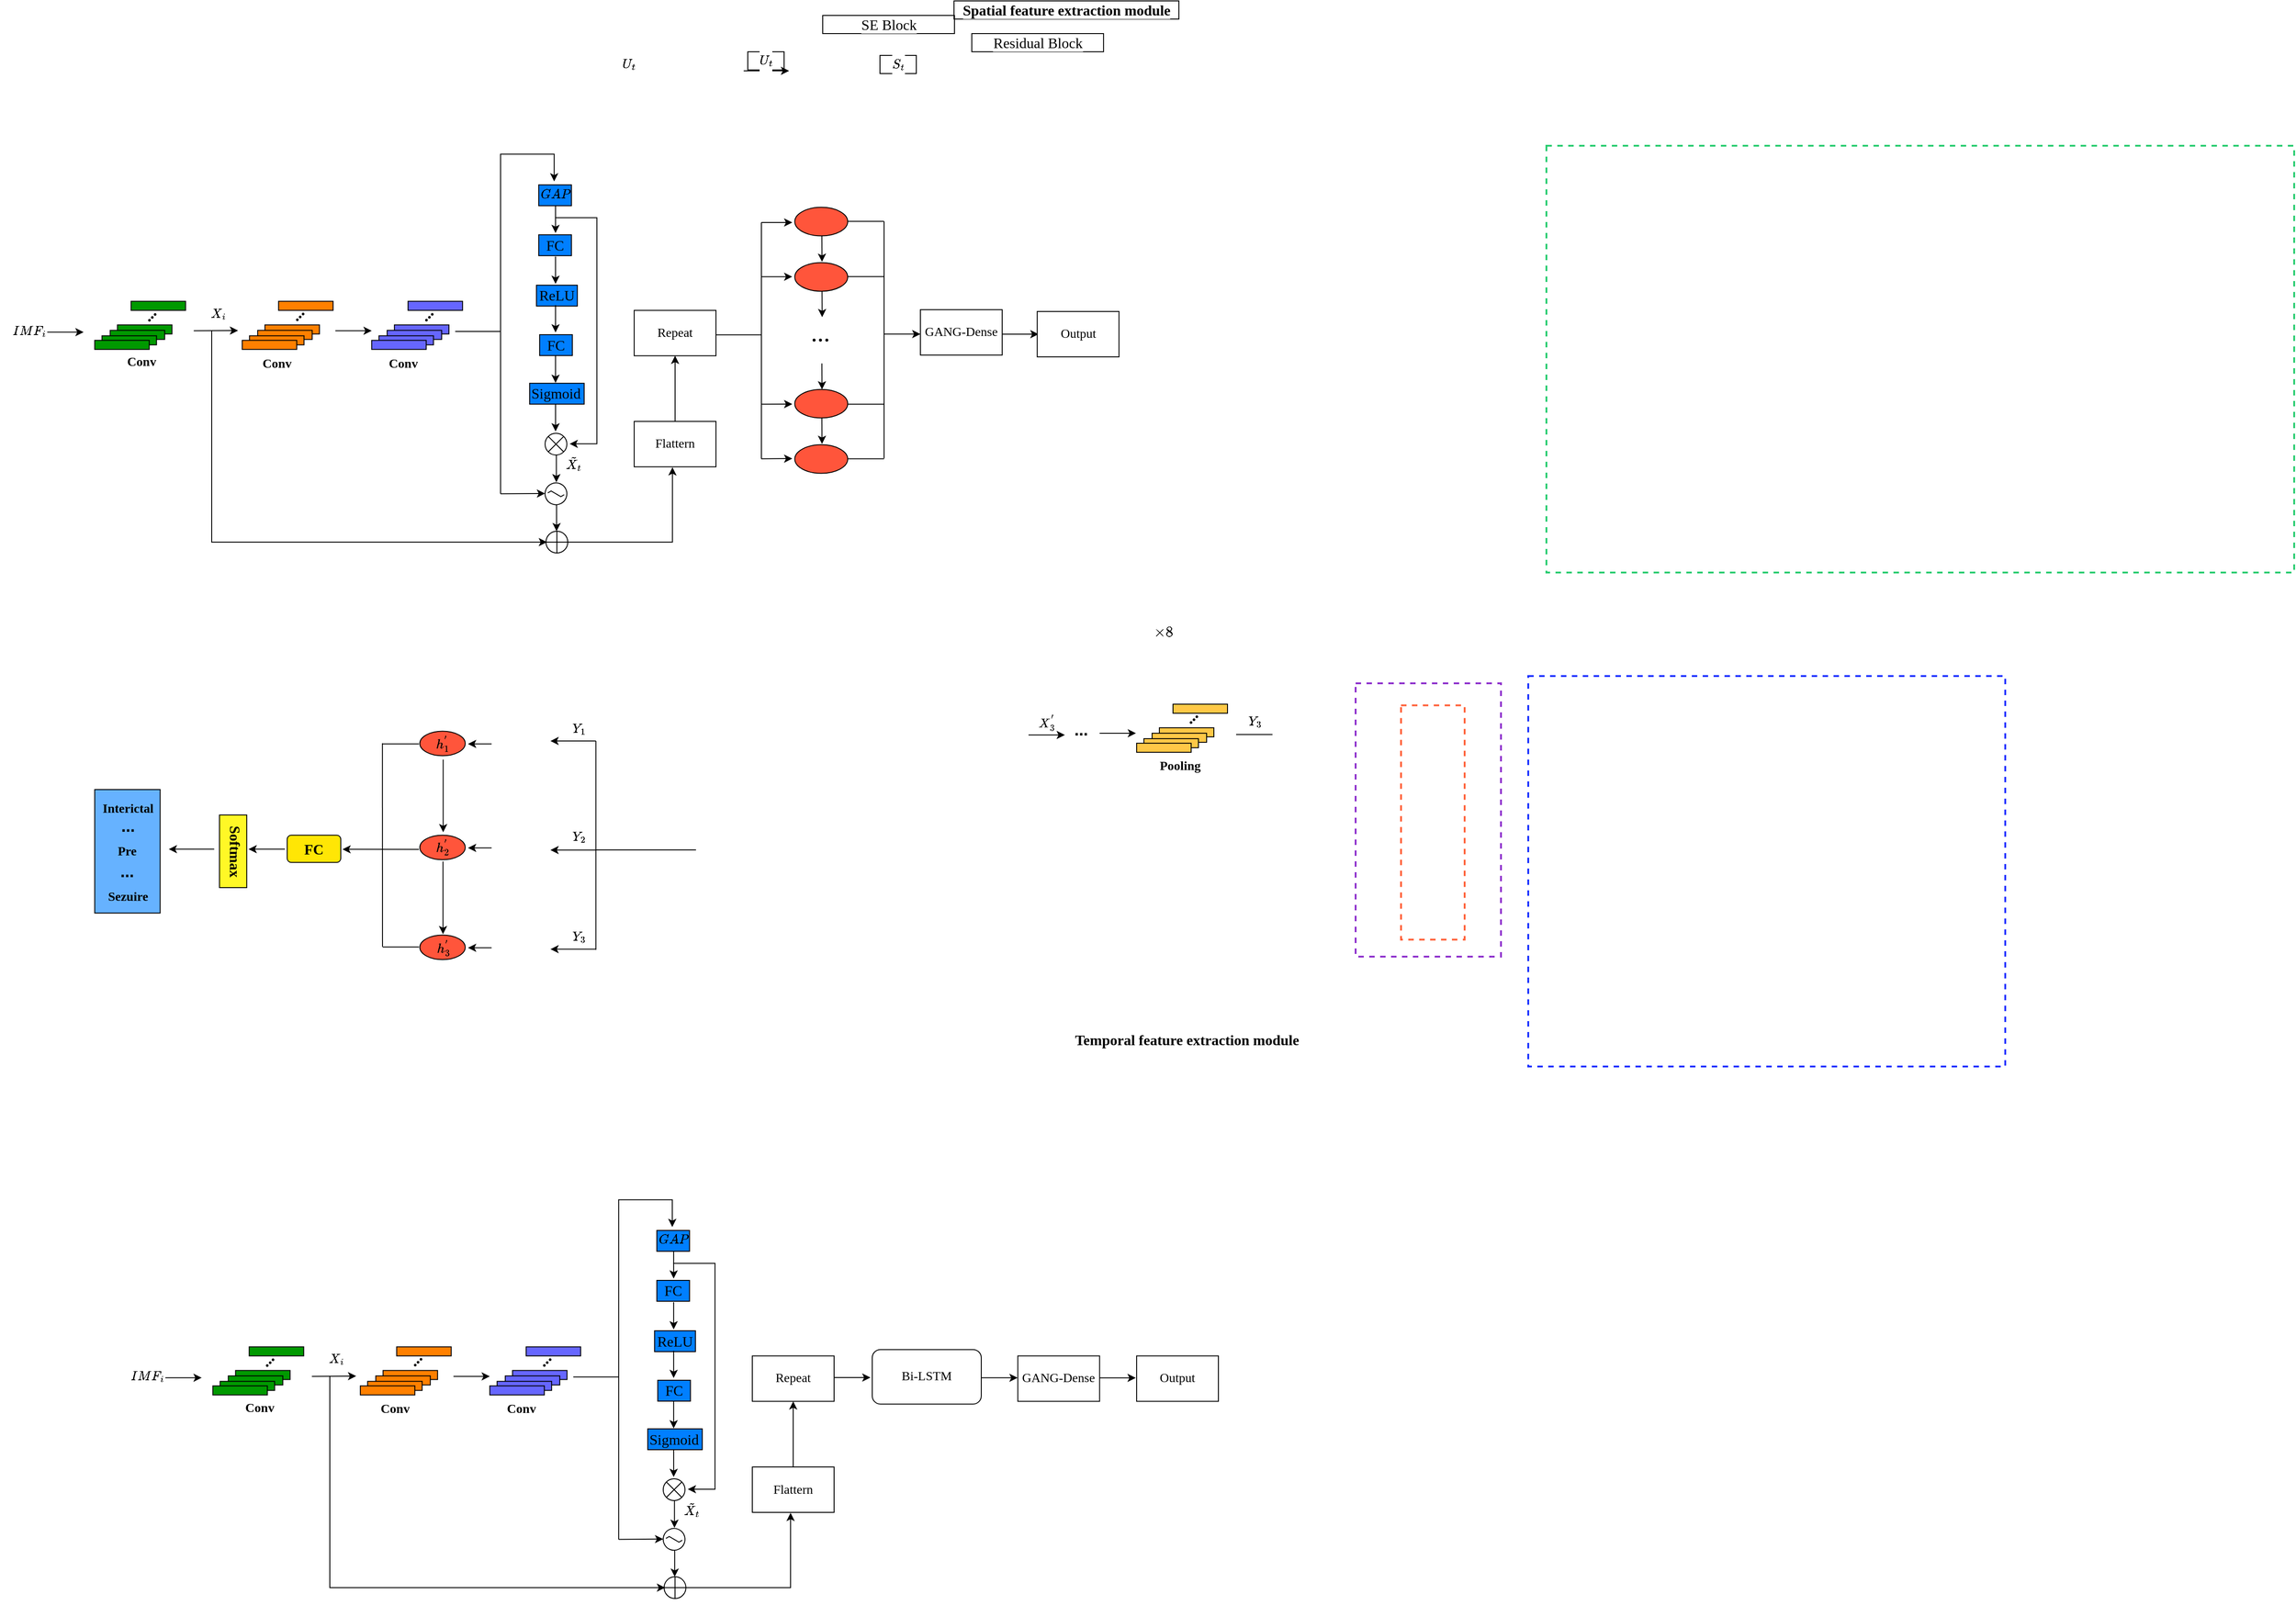<mxfile version="15.6.5" type="github">
  <diagram id="LLoMH420dzRqV7edksjr" name="Page-1">
    <mxGraphModel dx="716" dy="377" grid="1" gridSize="10" guides="1" tooltips="1" connect="1" arrows="1" fold="1" page="1" pageScale="1" pageWidth="2336" pageHeight="1654" math="1" shadow="0">
      <root>
        <mxCell id="0" />
        <mxCell id="1" parent="0" />
        <mxCell id="7nq3bFRQU4ekV5BbCSGI-3" value="" style="points=[[0.25,0,0],[0.5,0,0],[0.75,0,0],[1,0.25,0],[1,0.5,0],[1,0.75,0],[0.75,1,0],[0.5,1,0],[0.25,1,0],[0,0.75,0],[0,0.5,0],[0,0.25,0]];shape=mxgraph.bpmn.task;arcSize=10;taskMarker=abstract;outline=none;symbol=general;bpmnShapeType=subprocess;isLoopSub=0;verticalAlign=top;align=left;spacingLeft=5;strokeColor=#8D2FCC;strokeWidth=2;fillColor=#FFFFFF;fontColor=default;" vertex="1" parent="1">
          <mxGeometry x="1510" y="917.5" width="160" height="301" as="geometry" />
        </mxCell>
        <mxCell id="7nq3bFRQU4ekV5BbCSGI-4" value="" style="points=[[0.25,0,0],[0.5,0,0],[0.75,0,0],[1,0.25,0],[1,0.5,0],[1,0.75,0],[0.75,1,0],[0.5,1,0],[0.25,1,0],[0,0.75,0],[0,0.5,0],[0,0.25,0]];shape=mxgraph.bpmn.task;arcSize=10;taskMarker=abstract;outline=none;symbol=general;bpmnShapeType=subprocess;isLoopSub=0;verticalAlign=top;align=left;spacingLeft=5;strokeColor=#29CC70;strokeWidth=2;fillColor=#FFFFFF;fontColor=default;" vertex="1" parent="1">
          <mxGeometry x="1720" y="325.54" width="823" height="470" as="geometry" />
        </mxCell>
        <mxCell id="7nq3bFRQU4ekV5BbCSGI-5" value="" style="points=[[0.25,0,0],[0.5,0,0],[0.75,0,0],[1,0.25,0],[1,0.5,0],[1,0.75,0],[0.75,1,0],[0.5,1,0],[0.25,1,0],[0,0.75,0],[0,0.5,0],[0,0.25,0]];shape=mxgraph.bpmn.task;arcSize=10;taskMarker=abstract;outline=none;symbol=general;bpmnShapeType=subprocess;isLoopSub=0;verticalAlign=top;align=left;spacingLeft=5;fillColor=#FFFFFF;strokeColor=#1930FF;strokeWidth=2;fontColor=default;" vertex="1" parent="1">
          <mxGeometry x="1700" y="909.5" width="525" height="430" as="geometry" />
        </mxCell>
        <mxCell id="7nq3bFRQU4ekV5BbCSGI-6" value="" style="points=[[0.25,0,0],[0.5,0,0],[0.75,0,0],[1,0.25,0],[1,0.5,0],[1,0.75,0],[0.75,1,0],[0.5,1,0],[0.25,1,0],[0,0.75,0],[0,0.5,0],[0,0.25,0]];shape=mxgraph.bpmn.task;arcSize=10;taskMarker=abstract;outline=none;symbol=general;bpmnShapeType=subprocess;isLoopSub=0;verticalAlign=top;align=left;spacingLeft=5;strokeColor=#FF6038;strokeWidth=2;fillColor=#FFFFFF;fontColor=default;" vertex="1" parent="1">
          <mxGeometry x="1560" y="941.75" width="70" height="258" as="geometry" />
        </mxCell>
        <mxCell id="7nq3bFRQU4ekV5BbCSGI-15" value="" style="ellipse;whiteSpace=wrap;html=1;flipH=1;fillColor=#FF553B;" vertex="1" parent="1">
          <mxGeometry x="480.08" y="970.25" width="50" height="27" as="geometry" />
        </mxCell>
        <mxCell id="7nq3bFRQU4ekV5BbCSGI-16" value="&lt;font face=&quot;Times New Roman&quot; style=&quot;font-size: 14px&quot;&gt;$$h_{1}^{&#39;}$$&lt;/font&gt;" style="text;html=1;strokeColor=none;fillColor=none;align=center;verticalAlign=middle;whiteSpace=wrap;rounded=0;flipH=1;" vertex="1" parent="1">
          <mxGeometry x="485.08" y="974.25" width="40" height="20" as="geometry" />
        </mxCell>
        <mxCell id="7nq3bFRQU4ekV5BbCSGI-17" value="" style="endArrow=classic;html=1;flipH=1;" edge="1" parent="1">
          <mxGeometry width="50" height="50" relative="1" as="geometry">
            <mxPoint x="532.08" y="984.25" as="sourcePoint" />
            <mxPoint x="558.08" y="984.25" as="targetPoint" />
          </mxGeometry>
        </mxCell>
        <mxCell id="7nq3bFRQU4ekV5BbCSGI-18" value="&lt;font face=&quot;Times New Roman&quot; style=&quot;font-size: 16px&quot;&gt;&lt;b&gt;FC&lt;/b&gt;&lt;/font&gt;" style="rounded=1;whiteSpace=wrap;html=1;flipH=1;fillColor=#FFE605;" vertex="1" parent="1">
          <mxGeometry x="334.08" y="1084.75" width="59" height="30" as="geometry" />
        </mxCell>
        <mxCell id="7nq3bFRQU4ekV5BbCSGI-19" value="" style="rounded=0;whiteSpace=wrap;html=1;flipH=1;fillColor=#FFF826;" vertex="1" parent="1">
          <mxGeometry x="259.58" y="1062.5" width="30" height="80" as="geometry" />
        </mxCell>
        <mxCell id="7nq3bFRQU4ekV5BbCSGI-27" value="" style="rounded=0;whiteSpace=wrap;html=1;fillColor=#009900;" vertex="1" parent="1">
          <mxGeometry x="147.26" y="522.79" width="60" height="10" as="geometry" />
        </mxCell>
        <mxCell id="7nq3bFRQU4ekV5BbCSGI-28" value="" style="rounded=0;whiteSpace=wrap;html=1;fillColor=#009900;" vertex="1" parent="1">
          <mxGeometry x="139.26" y="528.79" width="60" height="10" as="geometry" />
        </mxCell>
        <mxCell id="7nq3bFRQU4ekV5BbCSGI-29" value="" style="rounded=0;whiteSpace=wrap;html=1;fillColor=#009900;" vertex="1" parent="1">
          <mxGeometry x="130.26" y="534.79" width="60" height="10" as="geometry" />
        </mxCell>
        <mxCell id="7nq3bFRQU4ekV5BbCSGI-30" value="" style="rounded=0;whiteSpace=wrap;html=1;fillColor=#009900;" vertex="1" parent="1">
          <mxGeometry x="122.26" y="539.79" width="60" height="10" as="geometry" />
        </mxCell>
        <mxCell id="7nq3bFRQU4ekV5BbCSGI-31" value="" style="rounded=0;whiteSpace=wrap;html=1;fillColor=#009900;" vertex="1" parent="1">
          <mxGeometry x="162.26" y="496.79" width="60" height="10" as="geometry" />
        </mxCell>
        <mxCell id="7nq3bFRQU4ekV5BbCSGI-32" value="&lt;b&gt;&lt;font style=&quot;font-size: 18px&quot; face=&quot;Times New Roman&quot;&gt;...&lt;/font&gt;&lt;/b&gt;" style="text;html=1;strokeColor=none;fillColor=none;align=center;verticalAlign=middle;whiteSpace=wrap;rounded=0;rotation=-45;" vertex="1" parent="1">
          <mxGeometry x="162.26" y="500.79" width="40" height="20" as="geometry" />
        </mxCell>
        <mxCell id="7nq3bFRQU4ekV5BbCSGI-33" value="" style="rounded=0;whiteSpace=wrap;html=1;fillColor=#FF8000;" vertex="1" parent="1">
          <mxGeometry x="309.6" y="522.79" width="60" height="10" as="geometry" />
        </mxCell>
        <mxCell id="7nq3bFRQU4ekV5BbCSGI-34" value="" style="rounded=0;whiteSpace=wrap;html=1;fillColor=#FF8000;" vertex="1" parent="1">
          <mxGeometry x="301.6" y="528.79" width="60" height="10" as="geometry" />
        </mxCell>
        <mxCell id="7nq3bFRQU4ekV5BbCSGI-35" value="" style="rounded=0;whiteSpace=wrap;html=1;fillColor=#FF8000;" vertex="1" parent="1">
          <mxGeometry x="292.6" y="534.79" width="60" height="10" as="geometry" />
        </mxCell>
        <mxCell id="7nq3bFRQU4ekV5BbCSGI-36" value="" style="rounded=0;whiteSpace=wrap;html=1;fillColor=#FF8000;" vertex="1" parent="1">
          <mxGeometry x="284.6" y="539.79" width="60" height="10" as="geometry" />
        </mxCell>
        <mxCell id="7nq3bFRQU4ekV5BbCSGI-37" value="" style="rounded=0;whiteSpace=wrap;html=1;fillColor=#FF8000;" vertex="1" parent="1">
          <mxGeometry x="324.6" y="496.79" width="60" height="10" as="geometry" />
        </mxCell>
        <mxCell id="7nq3bFRQU4ekV5BbCSGI-38" value="&lt;b&gt;&lt;font style=&quot;font-size: 18px&quot; face=&quot;Times New Roman&quot;&gt;...&lt;/font&gt;&lt;/b&gt;" style="text;html=1;strokeColor=none;fillColor=none;align=center;verticalAlign=middle;whiteSpace=wrap;rounded=0;rotation=-45;" vertex="1" parent="1">
          <mxGeometry x="324.6" y="500.79" width="40" height="20" as="geometry" />
        </mxCell>
        <mxCell id="7nq3bFRQU4ekV5BbCSGI-39" value="" style="rounded=0;whiteSpace=wrap;html=1;fillColor=#6666FF;" vertex="1" parent="1">
          <mxGeometry x="452.1" y="522.79" width="60" height="10" as="geometry" />
        </mxCell>
        <mxCell id="7nq3bFRQU4ekV5BbCSGI-40" value="" style="rounded=0;whiteSpace=wrap;html=1;fillColor=#6666FF;" vertex="1" parent="1">
          <mxGeometry x="444.1" y="528.79" width="60" height="10" as="geometry" />
        </mxCell>
        <mxCell id="7nq3bFRQU4ekV5BbCSGI-41" value="" style="rounded=0;whiteSpace=wrap;html=1;fillColor=#6666FF;" vertex="1" parent="1">
          <mxGeometry x="435.1" y="534.79" width="60" height="10" as="geometry" />
        </mxCell>
        <mxCell id="7nq3bFRQU4ekV5BbCSGI-42" value="" style="rounded=0;whiteSpace=wrap;html=1;fillColor=#6666FF;" vertex="1" parent="1">
          <mxGeometry x="427.1" y="539.79" width="60" height="10" as="geometry" />
        </mxCell>
        <mxCell id="7nq3bFRQU4ekV5BbCSGI-43" value="" style="rounded=0;whiteSpace=wrap;html=1;fillColor=#6666FF;" vertex="1" parent="1">
          <mxGeometry x="467.1" y="496.79" width="60" height="10" as="geometry" />
        </mxCell>
        <mxCell id="7nq3bFRQU4ekV5BbCSGI-44" value="&lt;b&gt;&lt;font style=&quot;font-size: 18px&quot; face=&quot;Times New Roman&quot;&gt;...&lt;/font&gt;&lt;/b&gt;" style="text;html=1;strokeColor=none;fillColor=none;align=center;verticalAlign=middle;whiteSpace=wrap;rounded=0;rotation=-45;" vertex="1" parent="1">
          <mxGeometry x="467.1" y="500.79" width="40" height="20" as="geometry" />
        </mxCell>
        <mxCell id="7nq3bFRQU4ekV5BbCSGI-45" value="" style="endArrow=classic;html=1;strokeColor=default;labelBackgroundColor=default;fontColor=default;" edge="1" parent="1">
          <mxGeometry width="50" height="50" relative="1" as="geometry">
            <mxPoint x="231.26" y="529.29" as="sourcePoint" />
            <mxPoint x="280" y="529" as="targetPoint" />
          </mxGeometry>
        </mxCell>
        <mxCell id="7nq3bFRQU4ekV5BbCSGI-48" value="" style="ellipse;whiteSpace=wrap;html=1;flipH=1;fillColor=#FF553B;" vertex="1" parent="1">
          <mxGeometry x="480.08" y="1084.75" width="50" height="27" as="geometry" />
        </mxCell>
        <mxCell id="7nq3bFRQU4ekV5BbCSGI-49" value="" style="endArrow=classic;html=1;flipH=1;" edge="1" parent="1">
          <mxGeometry width="50" height="50" relative="1" as="geometry">
            <mxPoint x="532.08" y="1098.75" as="sourcePoint" />
            <mxPoint x="558.08" y="1098.75" as="targetPoint" />
          </mxGeometry>
        </mxCell>
        <mxCell id="7nq3bFRQU4ekV5BbCSGI-70" value="" style="ellipse;whiteSpace=wrap;html=1;flipH=1;fillColor=#FF553B;" vertex="1" parent="1">
          <mxGeometry x="480.08" y="1194.75" width="50" height="27" as="geometry" />
        </mxCell>
        <mxCell id="7nq3bFRQU4ekV5BbCSGI-71" value="&lt;font face=&quot;Times New Roman&quot; style=&quot;font-size: 14px&quot;&gt;$$h_{3}^{&#39;}$$&lt;/font&gt;" style="text;html=1;strokeColor=none;fillColor=none;align=center;verticalAlign=middle;whiteSpace=wrap;rounded=0;flipH=1;" vertex="1" parent="1">
          <mxGeometry x="485.76" y="1198.5" width="40" height="20" as="geometry" />
        </mxCell>
        <mxCell id="7nq3bFRQU4ekV5BbCSGI-72" value="" style="endArrow=classic;html=1;flipH=1;" edge="1" parent="1">
          <mxGeometry width="50" height="50" relative="1" as="geometry">
            <mxPoint x="532.08" y="1208.75" as="sourcePoint" />
            <mxPoint x="558.08" y="1208.75" as="targetPoint" />
          </mxGeometry>
        </mxCell>
        <mxCell id="7nq3bFRQU4ekV5BbCSGI-74" value="&lt;font style=&quot;font-size: 18px&quot;&gt;&lt;b&gt;...&lt;/b&gt;&lt;/font&gt;" style="text;html=1;strokeColor=none;fillColor=none;align=center;verticalAlign=middle;whiteSpace=wrap;rounded=0;" vertex="1" parent="1">
          <mxGeometry x="1188.25" y="959.21" width="40" height="20" as="geometry" />
        </mxCell>
        <mxCell id="7nq3bFRQU4ekV5BbCSGI-75" value="" style="rounded=0;whiteSpace=wrap;html=1;flipH=1;fillColor=#FFC847;" vertex="1" parent="1">
          <mxGeometry x="1294" y="966.46" width="60" height="10" as="geometry" />
        </mxCell>
        <mxCell id="7nq3bFRQU4ekV5BbCSGI-76" value="" style="rounded=0;whiteSpace=wrap;html=1;flipH=1;fillColor=#FFC847;" vertex="1" parent="1">
          <mxGeometry x="1286" y="972.46" width="60" height="10" as="geometry" />
        </mxCell>
        <mxCell id="7nq3bFRQU4ekV5BbCSGI-77" value="" style="rounded=0;whiteSpace=wrap;html=1;flipH=1;fillColor=#FFC847;" vertex="1" parent="1">
          <mxGeometry x="1277" y="978.46" width="60" height="10" as="geometry" />
        </mxCell>
        <mxCell id="7nq3bFRQU4ekV5BbCSGI-78" value="" style="rounded=0;whiteSpace=wrap;html=1;flipH=1;fillColor=#FFC847;" vertex="1" parent="1">
          <mxGeometry x="1269" y="983.46" width="60" height="10" as="geometry" />
        </mxCell>
        <mxCell id="7nq3bFRQU4ekV5BbCSGI-79" value="" style="rounded=0;whiteSpace=wrap;html=1;flipH=1;fillColor=#FFC847;" vertex="1" parent="1">
          <mxGeometry x="1309" y="940.46" width="60" height="10" as="geometry" />
        </mxCell>
        <mxCell id="7nq3bFRQU4ekV5BbCSGI-80" value="&lt;b&gt;&lt;font style=&quot;font-size: 18px&quot; face=&quot;Times New Roman&quot;&gt;...&lt;/font&gt;&lt;/b&gt;" style="text;html=1;strokeColor=none;fillColor=none;align=center;verticalAlign=middle;whiteSpace=wrap;rounded=0;rotation=-45;flipH=1;" vertex="1" parent="1">
          <mxGeometry x="1309" y="944.46" width="40" height="20" as="geometry" />
        </mxCell>
        <mxCell id="7nq3bFRQU4ekV5BbCSGI-81" value="" style="endArrow=classic;html=1;flipH=1;" edge="1" parent="1">
          <mxGeometry width="50" height="50" relative="1" as="geometry">
            <mxPoint x="290.58" y="1100.16" as="sourcePoint" />
            <mxPoint x="330.58" y="1100.16" as="targetPoint" />
          </mxGeometry>
        </mxCell>
        <mxCell id="7nq3bFRQU4ekV5BbCSGI-82" value="" style="line;strokeWidth=1;html=1;flipH=1;" vertex="1" parent="1">
          <mxGeometry x="439.08" y="1205.42" width="40" height="5" as="geometry" />
        </mxCell>
        <mxCell id="7nq3bFRQU4ekV5BbCSGI-83" value="" style="line;strokeWidth=1;html=1;flipH=1;" vertex="1" parent="1">
          <mxGeometry x="439.08" y="981.75" width="40" height="5" as="geometry" />
        </mxCell>
        <mxCell id="7nq3bFRQU4ekV5BbCSGI-84" value="&lt;font style=&quot;font-size: 16px&quot; face=&quot;Times New Roman&quot;&gt;&lt;b&gt;Softmax&lt;/b&gt;&lt;/font&gt;" style="text;html=1;strokeColor=none;fillColor=none;align=center;verticalAlign=middle;whiteSpace=wrap;rounded=0;rotation=90;flipH=1;" vertex="1" parent="1">
          <mxGeometry x="257.58" y="1092.5" width="40" height="20" as="geometry" />
        </mxCell>
        <mxCell id="7nq3bFRQU4ekV5BbCSGI-86" value="" style="endArrow=classic;html=1;flipH=1;" edge="1" parent="1">
          <mxGeometry width="50" height="50" relative="1" as="geometry">
            <mxPoint x="504.58" y="1113.75" as="sourcePoint" />
            <mxPoint x="504.58" y="1193.75" as="targetPoint" />
          </mxGeometry>
        </mxCell>
        <mxCell id="7nq3bFRQU4ekV5BbCSGI-87" value="" style="endArrow=classic;html=1;flipH=1;strokeColor=default;fontColor=default;labelBackgroundColor=default;exitX=0.5;exitY=1;exitDx=0;exitDy=0;" edge="1" parent="1" source="7nq3bFRQU4ekV5BbCSGI-251">
          <mxGeometry width="50" height="50" relative="1" as="geometry">
            <mxPoint x="921.37" y="529.06" as="sourcePoint" />
            <mxPoint x="921.74" y="514.27" as="targetPoint" />
          </mxGeometry>
        </mxCell>
        <mxCell id="7nq3bFRQU4ekV5BbCSGI-88" value="" style="endArrow=none;html=1;" edge="1" parent="1">
          <mxGeometry width="50" height="50" relative="1" as="geometry">
            <mxPoint x="438.99" y="1207.5" as="sourcePoint" />
            <mxPoint x="438.9" y="983.5" as="targetPoint" />
          </mxGeometry>
        </mxCell>
        <mxCell id="7nq3bFRQU4ekV5BbCSGI-90" value="" style="endArrow=none;html=1;" edge="1" parent="1">
          <mxGeometry width="50" height="50" relative="1" as="geometry">
            <mxPoint x="1378.5" y="973.92" as="sourcePoint" />
            <mxPoint x="1418.5" y="973.92" as="targetPoint" />
          </mxGeometry>
        </mxCell>
        <mxCell id="7nq3bFRQU4ekV5BbCSGI-91" value="" style="endArrow=none;html=1;" edge="1" parent="1">
          <mxGeometry width="50" height="50" relative="1" as="geometry">
            <mxPoint x="674.01" y="1100.95" as="sourcePoint" />
            <mxPoint x="784.01" y="1100.95" as="targetPoint" />
          </mxGeometry>
        </mxCell>
        <mxCell id="7nq3bFRQU4ekV5BbCSGI-92" value="" style="endArrow=none;html=1;" edge="1" parent="1">
          <mxGeometry width="50" height="50" relative="1" as="geometry">
            <mxPoint x="673.83" y="1211.04" as="sourcePoint" />
            <mxPoint x="673.83" y="981.04" as="targetPoint" />
          </mxGeometry>
        </mxCell>
        <mxCell id="7nq3bFRQU4ekV5BbCSGI-93" value="" style="endArrow=classic;html=1;" edge="1" parent="1">
          <mxGeometry width="50" height="50" relative="1" as="geometry">
            <mxPoint x="673.83" y="981.04" as="sourcePoint" />
            <mxPoint x="623.83" y="981.04" as="targetPoint" />
          </mxGeometry>
        </mxCell>
        <mxCell id="7nq3bFRQU4ekV5BbCSGI-94" value="" style="endArrow=classic;html=1;" edge="1" parent="1">
          <mxGeometry width="50" height="50" relative="1" as="geometry">
            <mxPoint x="673.83" y="1101.11" as="sourcePoint" />
            <mxPoint x="623.83" y="1101.11" as="targetPoint" />
          </mxGeometry>
        </mxCell>
        <mxCell id="7nq3bFRQU4ekV5BbCSGI-95" value="" style="endArrow=classic;html=1;" edge="1" parent="1">
          <mxGeometry width="50" height="50" relative="1" as="geometry">
            <mxPoint x="673.83" y="1210.28" as="sourcePoint" />
            <mxPoint x="623.83" y="1210.28" as="targetPoint" />
          </mxGeometry>
        </mxCell>
        <mxCell id="7nq3bFRQU4ekV5BbCSGI-96" value="" style="endArrow=classic;html=1;strokeColor=default;labelBackgroundColor=default;fontColor=default;" edge="1" parent="1">
          <mxGeometry width="50" height="50" relative="1" as="geometry">
            <mxPoint x="387.1" y="529.29" as="sourcePoint" />
            <mxPoint x="427.1" y="529.29" as="targetPoint" />
          </mxGeometry>
        </mxCell>
        <mxCell id="7nq3bFRQU4ekV5BbCSGI-100" value="" style="rounded=0;whiteSpace=wrap;html=1;fillColor=#007FFF;" vertex="1" parent="1">
          <mxGeometry x="610.92" y="368.58" width="36" height="23" as="geometry" />
        </mxCell>
        <mxCell id="7nq3bFRQU4ekV5BbCSGI-101" value="&lt;font face=&quot;Times New Roman&quot; style=&quot;font-size: 14px&quot;&gt;$$GAP$$&lt;/font&gt;" style="text;html=1;strokeColor=none;fillColor=none;align=center;verticalAlign=middle;whiteSpace=wrap;rounded=0;" vertex="1" parent="1">
          <mxGeometry x="609.92" y="368.58" width="40" height="20" as="geometry" />
        </mxCell>
        <mxCell id="7nq3bFRQU4ekV5BbCSGI-102" value="" style="rounded=0;whiteSpace=wrap;html=1;fillColor=#007FFF;" vertex="1" parent="1">
          <mxGeometry x="610.92" y="423.58" width="36" height="23" as="geometry" />
        </mxCell>
        <mxCell id="7nq3bFRQU4ekV5BbCSGI-103" value="&lt;font face=&quot;Times New Roman&quot; style=&quot;font-size: 16px&quot;&gt;FC&lt;/font&gt;" style="text;html=1;strokeColor=none;fillColor=none;align=center;verticalAlign=middle;whiteSpace=wrap;rounded=0;fontSize=16;" vertex="1" parent="1">
          <mxGeometry x="608.92" y="424.58" width="40" height="20" as="geometry" />
        </mxCell>
        <mxCell id="7nq3bFRQU4ekV5BbCSGI-104" value="" style="rounded=0;whiteSpace=wrap;html=1;fillColor=#007FFF;" vertex="1" parent="1">
          <mxGeometry x="608.42" y="479.08" width="45" height="23" as="geometry" />
        </mxCell>
        <mxCell id="7nq3bFRQU4ekV5BbCSGI-105" value="&lt;font face=&quot;Times New Roman&quot; style=&quot;font-size: 16px&quot;&gt;ReLU&lt;/font&gt;" style="text;html=1;strokeColor=none;fillColor=none;align=center;verticalAlign=middle;whiteSpace=wrap;rounded=0;fontSize=16;" vertex="1" parent="1">
          <mxGeometry x="611.08" y="480.08" width="40" height="20" as="geometry" />
        </mxCell>
        <mxCell id="7nq3bFRQU4ekV5BbCSGI-106" value="" style="rounded=0;whiteSpace=wrap;html=1;fillColor=#007FFF;" vertex="1" parent="1">
          <mxGeometry x="611.92" y="533.58" width="36" height="23" as="geometry" />
        </mxCell>
        <mxCell id="7nq3bFRQU4ekV5BbCSGI-107" value="&lt;font face=&quot;Times New Roman&quot; style=&quot;font-size: 16px&quot;&gt;FC&lt;/font&gt;" style="text;html=1;strokeColor=none;fillColor=none;align=center;verticalAlign=middle;whiteSpace=wrap;rounded=0;fontSize=16;" vertex="1" parent="1">
          <mxGeometry x="609.74" y="534.58" width="40" height="20" as="geometry" />
        </mxCell>
        <mxCell id="7nq3bFRQU4ekV5BbCSGI-111" value="" style="endArrow=classic;html=1;" edge="1" parent="1">
          <mxGeometry width="50" height="50" relative="1" as="geometry">
            <mxPoint x="629.42" y="391.58" as="sourcePoint" />
            <mxPoint x="629.42" y="421.58" as="targetPoint" />
          </mxGeometry>
        </mxCell>
        <mxCell id="7nq3bFRQU4ekV5BbCSGI-112" value="" style="endArrow=classic;html=1;" edge="1" parent="1">
          <mxGeometry width="50" height="50" relative="1" as="geometry">
            <mxPoint x="629.42" y="501.08" as="sourcePoint" />
            <mxPoint x="629.42" y="531.08" as="targetPoint" />
          </mxGeometry>
        </mxCell>
        <mxCell id="7nq3bFRQU4ekV5BbCSGI-113" value="" style="endArrow=classic;html=1;" edge="1" parent="1">
          <mxGeometry width="50" height="50" relative="1" as="geometry">
            <mxPoint x="629.42" y="556.58" as="sourcePoint" />
            <mxPoint x="629.42" y="586.58" as="targetPoint" />
          </mxGeometry>
        </mxCell>
        <mxCell id="7nq3bFRQU4ekV5BbCSGI-116" value="" style="endArrow=classic;html=1;strokeColor=default;labelBackgroundColor=default;fontColor=default;" edge="1" parent="1">
          <mxGeometry width="50" height="50" relative="1" as="geometry">
            <mxPoint x="836.5" y="243.0" as="sourcePoint" />
            <mxPoint x="886.5" y="243.0" as="targetPoint" />
          </mxGeometry>
        </mxCell>
        <mxCell id="7nq3bFRQU4ekV5BbCSGI-117" value="" style="rounded=0;whiteSpace=wrap;html=1;fillColor=#007FFF;" vertex="1" parent="1">
          <mxGeometry x="600.92" y="587.08" width="60" height="23" as="geometry" />
        </mxCell>
        <mxCell id="7nq3bFRQU4ekV5BbCSGI-118" value="" style="endArrow=classic;html=1;" edge="1" parent="1">
          <mxGeometry width="50" height="50" relative="1" as="geometry">
            <mxPoint x="629.45" y="610.08" as="sourcePoint" />
            <mxPoint x="629.45" y="640.08" as="targetPoint" />
          </mxGeometry>
        </mxCell>
        <mxCell id="7nq3bFRQU4ekV5BbCSGI-122" value="&lt;font face=&quot;Times New Roman&quot; style=&quot;font-size: 16px&quot;&gt;Sigmoid&lt;/font&gt;" style="text;html=1;strokeColor=none;fillColor=none;align=center;verticalAlign=middle;whiteSpace=wrap;rounded=0;fontSize=16;" vertex="1" parent="1">
          <mxGeometry x="610.42" y="588.08" width="40" height="20" as="geometry" />
        </mxCell>
        <mxCell id="7nq3bFRQU4ekV5BbCSGI-124" value="" style="endArrow=classic;html=1;" edge="1" parent="1">
          <mxGeometry width="50" height="50" relative="1" as="geometry">
            <mxPoint x="630.33" y="666.08" as="sourcePoint" />
            <mxPoint x="630.33" y="696.08" as="targetPoint" />
          </mxGeometry>
        </mxCell>
        <mxCell id="7nq3bFRQU4ekV5BbCSGI-129" value="" style="endArrow=classic;html=1;" edge="1" parent="1">
          <mxGeometry width="50" height="50" relative="1" as="geometry">
            <mxPoint x="1150" y="974.37" as="sourcePoint" />
            <mxPoint x="1190" y="974.37" as="targetPoint" />
          </mxGeometry>
        </mxCell>
        <mxCell id="7nq3bFRQU4ekV5BbCSGI-132" value="" style="endArrow=classic;html=1;" edge="1" parent="1">
          <mxGeometry width="50" height="50" relative="1" as="geometry">
            <mxPoint x="253.76" y="1100.16" as="sourcePoint" />
            <mxPoint x="203.76" y="1100.16" as="targetPoint" />
          </mxGeometry>
        </mxCell>
        <mxCell id="7nq3bFRQU4ekV5BbCSGI-133" value="" style="rounded=0;whiteSpace=wrap;html=1;fillColor=#66B2FF;" vertex="1" parent="1">
          <mxGeometry x="122.26" y="1034.5" width="72" height="136" as="geometry" />
        </mxCell>
        <mxCell id="7nq3bFRQU4ekV5BbCSGI-134" value="&lt;font face=&quot;Times New Roman&quot; style=&quot;font-size: 14px&quot;&gt;&lt;b&gt;Interictal&lt;/b&gt;&lt;/font&gt;" style="text;html=1;strokeColor=none;fillColor=none;align=center;verticalAlign=middle;whiteSpace=wrap;rounded=0;" vertex="1" parent="1">
          <mxGeometry x="138.76" y="1046" width="40" height="20" as="geometry" />
        </mxCell>
        <mxCell id="7nq3bFRQU4ekV5BbCSGI-135" value="&lt;font face=&quot;Times New Roman&quot; style=&quot;font-size: 14px&quot;&gt;&lt;b&gt;Sezuire&lt;/b&gt;&lt;/font&gt;" style="text;html=1;strokeColor=none;fillColor=none;align=center;verticalAlign=middle;whiteSpace=wrap;rounded=0;" vertex="1" parent="1">
          <mxGeometry x="138.76" y="1142.5" width="40" height="20" as="geometry" />
        </mxCell>
        <mxCell id="7nq3bFRQU4ekV5BbCSGI-136" value="&lt;font face=&quot;Times New Roman&quot; style=&quot;font-size: 14px&quot;&gt;&lt;b&gt;Pre&lt;/b&gt;&lt;/font&gt;" style="text;html=1;strokeColor=none;fillColor=none;align=center;verticalAlign=middle;whiteSpace=wrap;rounded=0;" vertex="1" parent="1">
          <mxGeometry x="138.26" y="1092.5" width="40" height="20" as="geometry" />
        </mxCell>
        <mxCell id="7nq3bFRQU4ekV5BbCSGI-137" value="&lt;font style=&quot;font-size: 18px&quot;&gt;&lt;b&gt;...&lt;/b&gt;&lt;/font&gt;" style="text;html=1;strokeColor=none;fillColor=none;align=center;verticalAlign=middle;whiteSpace=wrap;rounded=0;" vertex="1" parent="1">
          <mxGeometry x="138.76" y="1065" width="40" height="20" as="geometry" />
        </mxCell>
        <mxCell id="7nq3bFRQU4ekV5BbCSGI-138" value="&lt;font style=&quot;font-size: 18px&quot;&gt;&lt;b&gt;...&lt;/b&gt;&lt;/font&gt;" style="text;html=1;strokeColor=none;fillColor=none;align=center;verticalAlign=middle;whiteSpace=wrap;rounded=0;" vertex="1" parent="1">
          <mxGeometry x="138.26" y="1114.5" width="40" height="20" as="geometry" />
        </mxCell>
        <mxCell id="7nq3bFRQU4ekV5BbCSGI-143" value="&lt;font face=&quot;Times New Roman&quot; style=&quot;font-size: 14px&quot;&gt;$$h_{2}^{&#39;}$$&lt;/font&gt;" style="text;html=1;strokeColor=none;fillColor=none;align=center;verticalAlign=middle;whiteSpace=wrap;rounded=0;flipH=1;" vertex="1" parent="1">
          <mxGeometry x="484.76" y="1088.25" width="40" height="20" as="geometry" />
        </mxCell>
        <mxCell id="7nq3bFRQU4ekV5BbCSGI-150" value="&lt;b&gt;&lt;font style=&quot;font-size: 14px&quot; face=&quot;Times New Roman&quot;&gt;Conv&lt;/font&gt;&lt;/b&gt;" style="text;html=1;strokeColor=none;fillColor=none;align=center;verticalAlign=middle;whiteSpace=wrap;rounded=0;" vertex="1" parent="1">
          <mxGeometry x="153.6" y="554.48" width="40" height="20" as="geometry" />
        </mxCell>
        <mxCell id="7nq3bFRQU4ekV5BbCSGI-152" value="" style="endArrow=classic;html=1;flipH=1;" edge="1" parent="1">
          <mxGeometry width="50" height="50" relative="1" as="geometry">
            <mxPoint x="504.76" y="1001.5" as="sourcePoint" />
            <mxPoint x="504.76" y="1081.5" as="targetPoint" />
          </mxGeometry>
        </mxCell>
        <mxCell id="7nq3bFRQU4ekV5BbCSGI-153" value="&lt;b&gt;&lt;font face=&quot;Times New Roman&quot; style=&quot;font-size: 14px&quot;&gt;Conv&lt;/font&gt;&lt;/b&gt;" style="text;html=1;strokeColor=none;fillColor=none;align=center;verticalAlign=middle;whiteSpace=wrap;rounded=0;" vertex="1" parent="1">
          <mxGeometry x="303.1" y="556.04" width="40" height="20" as="geometry" />
        </mxCell>
        <mxCell id="7nq3bFRQU4ekV5BbCSGI-154" value="&lt;b&gt;&lt;font style=&quot;font-size: 14px&quot; face=&quot;Times New Roman&quot;&gt;Conv&lt;/font&gt;&lt;/b&gt;" style="text;html=1;strokeColor=none;fillColor=none;align=center;verticalAlign=middle;whiteSpace=wrap;rounded=0;" vertex="1" parent="1">
          <mxGeometry x="442.1" y="555.79" width="40" height="20" as="geometry" />
        </mxCell>
        <mxCell id="7nq3bFRQU4ekV5BbCSGI-157" value="&lt;b&gt;&lt;font face=&quot;Times New Roman&quot; style=&quot;font-size: 14px&quot;&gt;Pooling&lt;/font&gt;&lt;/b&gt;" style="text;html=1;strokeColor=none;fillColor=none;align=center;verticalAlign=middle;whiteSpace=wrap;rounded=0;" vertex="1" parent="1">
          <mxGeometry x="1296.68" y="998.96" width="40" height="20" as="geometry" />
        </mxCell>
        <mxCell id="7nq3bFRQU4ekV5BbCSGI-158" value="&lt;font face=&quot;Times New Roman&quot; style=&quot;font-size: 14px&quot;&gt;$$U_{t}$$&lt;/font&gt;" style="text;html=1;strokeColor=default;fillColor=none;align=center;verticalAlign=middle;whiteSpace=wrap;rounded=0;labelBackgroundColor=default;fontColor=default;" vertex="1" parent="1">
          <mxGeometry x="841" y="222.0" width="40" height="20" as="geometry" />
        </mxCell>
        <mxCell id="7nq3bFRQU4ekV5BbCSGI-159" value="&lt;font face=&quot;Times New Roman&quot; style=&quot;font-size: 14px&quot;&gt;$$S_t$$&lt;/font&gt;" style="text;html=1;strokeColor=default;fillColor=none;align=center;verticalAlign=middle;whiteSpace=wrap;rounded=0;fontColor=default;labelBackgroundColor=default;" vertex="1" parent="1">
          <mxGeometry x="986.5" y="226.0" width="40" height="20" as="geometry" />
        </mxCell>
        <mxCell id="7nq3bFRQU4ekV5BbCSGI-162" value="&lt;font face=&quot;Times New Roman&quot; style=&quot;font-size: 14px&quot;&gt;$$X_i$$&lt;/font&gt;" style="text;html=1;strokeColor=none;fillColor=none;align=center;verticalAlign=middle;whiteSpace=wrap;rounded=0;" vertex="1" parent="1">
          <mxGeometry x="238.26" y="500.79" width="40" height="20" as="geometry" />
        </mxCell>
        <mxCell id="7nq3bFRQU4ekV5BbCSGI-164" value="&lt;font face=&quot;Times New Roman&quot; style=&quot;font-size: 14px&quot;&gt;$$\tilde{X_t}$$&lt;/font&gt;" style="text;html=1;strokeColor=none;fillColor=none;align=center;verticalAlign=middle;whiteSpace=wrap;rounded=0;" vertex="1" parent="1">
          <mxGeometry x="628.74" y="666.08" width="40" height="20" as="geometry" />
        </mxCell>
        <mxCell id="7nq3bFRQU4ekV5BbCSGI-167" value="&lt;span style=&quot;font-family: &amp;#34;times new roman&amp;#34; ; font-size: 14px&quot;&gt;$$X_{3}^{&#39;}$$&lt;/span&gt;" style="text;html=1;strokeColor=none;fillColor=none;align=center;verticalAlign=middle;whiteSpace=wrap;rounded=0;" vertex="1" parent="1">
          <mxGeometry x="1150" y="950.96" width="40" height="20" as="geometry" />
        </mxCell>
        <mxCell id="7nq3bFRQU4ekV5BbCSGI-168" value="" style="endArrow=classic;html=1;" edge="1" parent="1">
          <mxGeometry width="50" height="50" relative="1" as="geometry">
            <mxPoint x="629.42" y="447.58" as="sourcePoint" />
            <mxPoint x="629.42" y="477.58" as="targetPoint" />
          </mxGeometry>
        </mxCell>
        <mxCell id="7nq3bFRQU4ekV5BbCSGI-169" value="&lt;font style=&quot;font-size: 16px&quot; face=&quot;Times New Roman&quot;&gt;Residual Block&lt;/font&gt;" style="text;html=1;strokeColor=default;fillColor=none;align=center;verticalAlign=middle;whiteSpace=wrap;rounded=0;labelBackgroundColor=default;fontColor=default;" vertex="1" parent="1">
          <mxGeometry x="1087.57" y="202.0" width="145" height="20" as="geometry" />
        </mxCell>
        <mxCell id="7nq3bFRQU4ekV5BbCSGI-170" value="&lt;font face=&quot;Times New Roman&quot; style=&quot;font-size: 16px&quot;&gt;$$\times8$$&lt;/font&gt;" style="text;html=1;strokeColor=none;fillColor=none;align=center;verticalAlign=middle;whiteSpace=wrap;rounded=0;" vertex="1" parent="1">
          <mxGeometry x="1279" y="850" width="40" height="20" as="geometry" />
        </mxCell>
        <mxCell id="7nq3bFRQU4ekV5BbCSGI-171" value="&lt;font style=&quot;font-size: 16px&quot; face=&quot;Times New Roman&quot;&gt;SE Block&lt;/font&gt;" style="text;html=1;strokeColor=default;fillColor=none;align=center;verticalAlign=middle;whiteSpace=wrap;rounded=0;labelBackgroundColor=default;fontColor=default;" vertex="1" parent="1">
          <mxGeometry x="923.5" y="182.0" width="145" height="20" as="geometry" />
        </mxCell>
        <mxCell id="7nq3bFRQU4ekV5BbCSGI-172" value="&lt;b&gt;&lt;font face=&quot;Times New Roman&quot; style=&quot;font-size: 16px&quot;&gt;Spatial feature extraction module&lt;/font&gt;&lt;/b&gt;" style="text;html=1;strokeColor=default;fillColor=none;align=center;verticalAlign=middle;whiteSpace=wrap;rounded=0;fontSize=16;labelBackgroundColor=default;fontColor=default;" vertex="1" parent="1">
          <mxGeometry x="1068" y="166.0" width="247.5" height="20" as="geometry" />
        </mxCell>
        <mxCell id="7nq3bFRQU4ekV5BbCSGI-173" value="&lt;b&gt;&lt;font style=&quot;font-size: 16px&quot; face=&quot;Times New Roman&quot;&gt;Temporal feature extraction module&lt;/font&gt;&lt;/b&gt;" style="text;html=1;strokeColor=none;fillColor=none;align=center;verticalAlign=middle;whiteSpace=wrap;rounded=0;" vertex="1" parent="1">
          <mxGeometry x="1198.58" y="1300" width="250.84" height="20" as="geometry" />
        </mxCell>
        <mxCell id="7nq3bFRQU4ekV5BbCSGI-178" value="" style="endArrow=classic;html=1;" edge="1" parent="1">
          <mxGeometry width="50" height="50" relative="1" as="geometry">
            <mxPoint x="1228.25" y="972.46" as="sourcePoint" />
            <mxPoint x="1268.25" y="972.46" as="targetPoint" />
          </mxGeometry>
        </mxCell>
        <mxCell id="7nq3bFRQU4ekV5BbCSGI-181" value="&lt;font face=&quot;Times New Roman&quot; style=&quot;font-size: 14px&quot;&gt;$$Y_3$$&lt;/font&gt;" style="text;html=1;strokeColor=none;fillColor=none;align=center;verticalAlign=middle;whiteSpace=wrap;rounded=0;" vertex="1" parent="1">
          <mxGeometry x="1379" y="949.96" width="40" height="20" as="geometry" />
        </mxCell>
        <mxCell id="7nq3bFRQU4ekV5BbCSGI-182" value="&lt;font face=&quot;Times New Roman&quot; style=&quot;font-size: 14px&quot;&gt;$$Y_3$$&lt;/font&gt;" style="text;html=1;strokeColor=none;fillColor=none;align=center;verticalAlign=middle;whiteSpace=wrap;rounded=0;" vertex="1" parent="1">
          <mxGeometry x="634.92" y="1187.42" width="40" height="20" as="geometry" />
        </mxCell>
        <mxCell id="7nq3bFRQU4ekV5BbCSGI-183" value="&lt;font face=&quot;Times New Roman&quot; style=&quot;font-size: 14px&quot;&gt;$$Y_2$$&lt;/font&gt;" style="text;html=1;strokeColor=none;fillColor=none;align=center;verticalAlign=middle;whiteSpace=wrap;rounded=0;" vertex="1" parent="1">
          <mxGeometry x="634.92" y="1077.25" width="40" height="20" as="geometry" />
        </mxCell>
        <mxCell id="7nq3bFRQU4ekV5BbCSGI-184" value="&lt;font face=&quot;Times New Roman&quot; style=&quot;font-size: 14px&quot;&gt;$$Y_1$$&lt;/font&gt;" style="text;html=1;strokeColor=none;fillColor=none;align=center;verticalAlign=middle;whiteSpace=wrap;rounded=0;" vertex="1" parent="1">
          <mxGeometry x="634.92" y="958.25" width="40" height="20" as="geometry" />
        </mxCell>
        <mxCell id="7nq3bFRQU4ekV5BbCSGI-195" value="" style="endArrow=classic;html=1;" edge="1" parent="1">
          <mxGeometry width="50" height="50" relative="1" as="geometry">
            <mxPoint x="479.08" y="1100.35" as="sourcePoint" />
            <mxPoint x="394.92" y="1100.3" as="targetPoint" />
          </mxGeometry>
        </mxCell>
        <mxCell id="7nq3bFRQU4ekV5BbCSGI-209" value="&lt;font face=&quot;Times New Roman&quot; style=&quot;font-size: 14px&quot;&gt;$$U_{t}$$&lt;/font&gt;" style="text;html=1;strokeColor=none;fillColor=none;align=center;verticalAlign=middle;whiteSpace=wrap;rounded=0;fontColor=default;" vertex="1" parent="1">
          <mxGeometry x="690" y="226.0" width="40" height="20" as="geometry" />
        </mxCell>
        <mxCell id="7nq3bFRQU4ekV5BbCSGI-211" value="&lt;font face=&quot;Times New Roman&quot; style=&quot;font-size: 14px&quot;&gt;$$IMF_i$$&lt;/font&gt;" style="text;html=1;strokeColor=none;fillColor=none;align=center;verticalAlign=middle;whiteSpace=wrap;rounded=0;fontColor=default;" vertex="1" parent="1">
          <mxGeometry x="30" y="519.79" width="40" height="20" as="geometry" />
        </mxCell>
        <mxCell id="7nq3bFRQU4ekV5BbCSGI-216" value="" style="shape=sumEllipse;perimeter=ellipsePerimeter;whiteSpace=wrap;html=1;backgroundOutline=1;fontColor=default;" vertex="1" parent="1">
          <mxGeometry x="617.92" y="642.08" width="24" height="24" as="geometry" />
        </mxCell>
        <mxCell id="7nq3bFRQU4ekV5BbCSGI-217" value="" style="shape=sumEllipse;perimeter=ellipsePerimeter;whiteSpace=wrap;html=1;backgroundOutline=1;fontColor=default;rotation=-45;fillColor=default;strokeColor=default;" vertex="1" parent="1">
          <mxGeometry x="618.92" y="750" width="24" height="24" as="geometry" />
        </mxCell>
        <mxCell id="7nq3bFRQU4ekV5BbCSGI-219" value="" style="edgeStyle=elbowEdgeStyle;elbow=horizontal;endArrow=classic;html=1;rounded=0;fontColor=default;strokeColor=default;labelBackgroundColor=default;" edge="1" parent="1">
          <mxGeometry width="50" height="50" relative="1" as="geometry">
            <mxPoint x="628.92" y="404.79" as="sourcePoint" />
            <mxPoint x="644.92" y="653.79" as="targetPoint" />
            <Array as="points">
              <mxPoint x="674.92" y="534.79" />
            </Array>
          </mxGeometry>
        </mxCell>
        <mxCell id="7nq3bFRQU4ekV5BbCSGI-228" value="" style="group;rotation=65;fontColor=default;" vertex="1" connectable="0" parent="1">
          <mxGeometry x="617.92" y="696.79" width="24" height="24" as="geometry" />
        </mxCell>
        <mxCell id="7nq3bFRQU4ekV5BbCSGI-220" value="" style="ellipse;whiteSpace=wrap;html=1;aspect=fixed;fontColor=default;fillColor=default;strokeColor=default;rotation=65;" vertex="1" parent="7nq3bFRQU4ekV5BbCSGI-228">
          <mxGeometry width="24" height="24" as="geometry" />
        </mxCell>
        <mxCell id="7nq3bFRQU4ekV5BbCSGI-234" value="" style="edgeStyle=isometricEdgeStyle;endArrow=none;html=1;rounded=0;labelBackgroundColor=default;fontColor=default;strokeColor=default;fillColor=default;" edge="1" parent="7nq3bFRQU4ekV5BbCSGI-228">
          <mxGeometry width="50" height="100" relative="1" as="geometry">
            <mxPoint x="3" y="11" as="sourcePoint" />
            <mxPoint x="21" y="13" as="targetPoint" />
            <Array as="points" />
          </mxGeometry>
        </mxCell>
        <mxCell id="7nq3bFRQU4ekV5BbCSGI-238" value="" style="edgeStyle=elbowEdgeStyle;elbow=vertical;endArrow=classic;html=1;rounded=0;labelBackgroundColor=default;fontColor=default;strokeColor=default;fillColor=default;" edge="1" parent="1">
          <mxGeometry width="50" height="50" relative="1" as="geometry">
            <mxPoint x="568.92" y="708.79" as="sourcePoint" />
            <mxPoint x="627.92" y="364.79" as="targetPoint" />
            <Array as="points">
              <mxPoint x="588.92" y="334.79" />
            </Array>
          </mxGeometry>
        </mxCell>
        <mxCell id="7nq3bFRQU4ekV5BbCSGI-239" value="" style="endArrow=classic;html=1;rounded=0;labelBackgroundColor=default;fontColor=default;strokeColor=default;fillColor=default;" edge="1" parent="1">
          <mxGeometry width="50" height="50" relative="1" as="geometry">
            <mxPoint x="568.92" y="708.79" as="sourcePoint" />
            <mxPoint x="617.92" y="708.45" as="targetPoint" />
          </mxGeometry>
        </mxCell>
        <mxCell id="7nq3bFRQU4ekV5BbCSGI-243" value="" style="endArrow=none;html=1;rounded=0;labelBackgroundColor=default;fontColor=default;strokeColor=default;fillColor=default;" edge="1" parent="1">
          <mxGeometry width="50" height="50" relative="1" as="geometry">
            <mxPoint x="519" y="530" as="sourcePoint" />
            <mxPoint x="569" y="530" as="targetPoint" />
          </mxGeometry>
        </mxCell>
        <mxCell id="7nq3bFRQU4ekV5BbCSGI-245" value="" style="endArrow=classic;html=1;rounded=0;labelBackgroundColor=default;fontColor=default;strokeColor=default;fillColor=default;" edge="1" parent="1">
          <mxGeometry width="50" height="50" relative="1" as="geometry">
            <mxPoint x="630.58" y="720.79" as="sourcePoint" />
            <mxPoint x="630.58" y="750" as="targetPoint" />
          </mxGeometry>
        </mxCell>
        <mxCell id="7nq3bFRQU4ekV5BbCSGI-246" value="" style="edgeStyle=segmentEdgeStyle;endArrow=classic;html=1;rounded=0;labelBackgroundColor=default;fontColor=default;strokeColor=default;fillColor=default;" edge="1" parent="1">
          <mxGeometry width="50" height="50" relative="1" as="geometry">
            <mxPoint x="251" y="529" as="sourcePoint" />
            <mxPoint x="620" y="762" as="targetPoint" />
            <Array as="points">
              <mxPoint x="251" y="762" />
            </Array>
          </mxGeometry>
        </mxCell>
        <mxCell id="7nq3bFRQU4ekV5BbCSGI-251" value="" style="ellipse;whiteSpace=wrap;html=1;flipH=1;fillColor=#FF553B;strokeColor=default;fontColor=default;labelBackgroundColor=default;" vertex="1" parent="1">
          <mxGeometry x="892.74" y="454.27" width="58.26" height="31.46" as="geometry" />
        </mxCell>
        <mxCell id="7nq3bFRQU4ekV5BbCSGI-252" value="" style="ellipse;whiteSpace=wrap;html=1;flipH=1;fillColor=#FF553B;strokeColor=default;fontColor=default;labelBackgroundColor=default;" vertex="1" parent="1">
          <mxGeometry x="892.74" y="393.31" width="58.26" height="31.46" as="geometry" />
        </mxCell>
        <mxCell id="7nq3bFRQU4ekV5BbCSGI-253" value="" style="endArrow=classic;html=1;flipH=1;strokeColor=default;fontColor=default;labelBackgroundColor=default;exitX=0.5;exitY=1;exitDx=0;exitDy=0;" edge="1" parent="1">
          <mxGeometry width="50" height="50" relative="1" as="geometry">
            <mxPoint x="921.71" y="424.77" as="sourcePoint" />
            <mxPoint x="921.58" y="453.31" as="targetPoint" />
          </mxGeometry>
        </mxCell>
        <mxCell id="7nq3bFRQU4ekV5BbCSGI-255" value="" style="ellipse;whiteSpace=wrap;html=1;flipH=1;fillColor=#FF553B;strokeColor=default;fontColor=default;labelBackgroundColor=default;" vertex="1" parent="1">
          <mxGeometry x="892.74" y="654.81" width="58.26" height="31.46" as="geometry" />
        </mxCell>
        <mxCell id="7nq3bFRQU4ekV5BbCSGI-256" value="" style="ellipse;whiteSpace=wrap;html=1;flipH=1;fillColor=#FF553B;strokeColor=default;fontColor=default;labelBackgroundColor=default;" vertex="1" parent="1">
          <mxGeometry x="892.74" y="593.85" width="58.26" height="31.46" as="geometry" />
        </mxCell>
        <mxCell id="7nq3bFRQU4ekV5BbCSGI-257" value="" style="endArrow=classic;html=1;flipH=1;strokeColor=default;fontColor=default;labelBackgroundColor=default;exitX=0.5;exitY=1;exitDx=0;exitDy=0;" edge="1" parent="1">
          <mxGeometry width="50" height="50" relative="1" as="geometry">
            <mxPoint x="921.71" y="625.31" as="sourcePoint" />
            <mxPoint x="921.58" y="653.85" as="targetPoint" />
          </mxGeometry>
        </mxCell>
        <mxCell id="7nq3bFRQU4ekV5BbCSGI-258" value="" style="endArrow=classic;html=1;flipH=1;strokeColor=default;fontColor=default;labelBackgroundColor=default;exitX=0.5;exitY=1;exitDx=0;exitDy=0;" edge="1" parent="1">
          <mxGeometry width="50" height="50" relative="1" as="geometry">
            <mxPoint x="921.71" y="565.31" as="sourcePoint" />
            <mxPoint x="921.58" y="593.85" as="targetPoint" />
          </mxGeometry>
        </mxCell>
        <mxCell id="7nq3bFRQU4ekV5BbCSGI-260" value="Flattern" style="rounded=0;whiteSpace=wrap;html=1;labelBackgroundColor=default;fontFamily=Times New Roman;fontSize=14;fontColor=default;strokeColor=default;fillColor=#FFFFFF;" vertex="1" parent="1">
          <mxGeometry x="716" y="629.08" width="90" height="50" as="geometry" />
        </mxCell>
        <mxCell id="7nq3bFRQU4ekV5BbCSGI-264" value="" style="edgeStyle=segmentEdgeStyle;endArrow=classic;html=1;rounded=0;labelBackgroundColor=default;fontFamily=Times New Roman;fontSize=14;fontColor=default;strokeColor=default;fillColor=default;entryX=0.468;entryY=1.01;entryDx=0;entryDy=0;entryPerimeter=0;" edge="1" parent="1" target="7nq3bFRQU4ekV5BbCSGI-260">
          <mxGeometry width="50" height="50" relative="1" as="geometry">
            <mxPoint x="642.92" y="762" as="sourcePoint" />
            <mxPoint x="692.92" y="712" as="targetPoint" />
          </mxGeometry>
        </mxCell>
        <mxCell id="7nq3bFRQU4ekV5BbCSGI-265" value="Repeat" style="rounded=0;whiteSpace=wrap;html=1;labelBackgroundColor=default;fontFamily=Times New Roman;fontSize=14;fontColor=default;strokeColor=default;fillColor=#FFFFFF;" vertex="1" parent="1">
          <mxGeometry x="716" y="506.79" width="90" height="50" as="geometry" />
        </mxCell>
        <mxCell id="7nq3bFRQU4ekV5BbCSGI-266" value="" style="endArrow=classic;html=1;rounded=0;labelBackgroundColor=default;fontFamily=Times New Roman;fontSize=14;fontColor=default;strokeColor=default;fillColor=default;exitX=0.5;exitY=0;exitDx=0;exitDy=0;entryX=0.5;entryY=1;entryDx=0;entryDy=0;" edge="1" parent="1" source="7nq3bFRQU4ekV5BbCSGI-260" target="7nq3bFRQU4ekV5BbCSGI-265">
          <mxGeometry width="50" height="50" relative="1" as="geometry">
            <mxPoint x="760" y="680" as="sourcePoint" />
            <mxPoint x="810" y="630" as="targetPoint" />
          </mxGeometry>
        </mxCell>
        <mxCell id="7nq3bFRQU4ekV5BbCSGI-270" value="" style="endArrow=none;html=1;rounded=0;labelBackgroundColor=default;fontFamily=Times New Roman;fontSize=14;fontColor=default;strokeColor=default;fillColor=default;" edge="1" parent="1">
          <mxGeometry width="50" height="50" relative="1" as="geometry">
            <mxPoint x="806" y="533.7" as="sourcePoint" />
            <mxPoint x="856" y="533.7" as="targetPoint" />
          </mxGeometry>
        </mxCell>
        <mxCell id="7nq3bFRQU4ekV5BbCSGI-271" value="" style="endArrow=none;html=1;rounded=0;labelBackgroundColor=default;fontFamily=Times New Roman;fontSize=14;fontColor=default;strokeColor=default;fillColor=default;" edge="1" parent="1">
          <mxGeometry width="50" height="50" relative="1" as="geometry">
            <mxPoint x="856" y="670" as="sourcePoint" />
            <mxPoint x="856" y="410" as="targetPoint" />
          </mxGeometry>
        </mxCell>
        <mxCell id="7nq3bFRQU4ekV5BbCSGI-272" value="" style="endArrow=classic;html=1;rounded=0;labelBackgroundColor=default;fontFamily=Times New Roman;fontSize=14;fontColor=default;strokeColor=default;fillColor=default;" edge="1" parent="1">
          <mxGeometry width="50" height="50" relative="1" as="geometry">
            <mxPoint x="856" y="410" as="sourcePoint" />
            <mxPoint x="890" y="410" as="targetPoint" />
          </mxGeometry>
        </mxCell>
        <mxCell id="7nq3bFRQU4ekV5BbCSGI-274" value="" style="endArrow=classic;html=1;rounded=0;labelBackgroundColor=default;fontFamily=Times New Roman;fontSize=14;fontColor=default;strokeColor=default;fillColor=default;" edge="1" parent="1">
          <mxGeometry width="50" height="50" relative="1" as="geometry">
            <mxPoint x="856" y="610.08" as="sourcePoint" />
            <mxPoint x="890" y="610" as="targetPoint" />
          </mxGeometry>
        </mxCell>
        <mxCell id="7nq3bFRQU4ekV5BbCSGI-275" value="" style="endArrow=classic;html=1;rounded=0;labelBackgroundColor=default;fontFamily=Times New Roman;fontSize=14;fontColor=default;strokeColor=default;fillColor=default;" edge="1" parent="1">
          <mxGeometry width="50" height="50" relative="1" as="geometry">
            <mxPoint x="855.74" y="670.3" as="sourcePoint" />
            <mxPoint x="890" y="670" as="targetPoint" />
          </mxGeometry>
        </mxCell>
        <mxCell id="7nq3bFRQU4ekV5BbCSGI-276" value="&lt;font style=&quot;font-size: 28px ; line-height: 0.8&quot;&gt;...&lt;/font&gt;" style="text;html=1;strokeColor=none;fillColor=none;align=center;verticalAlign=middle;whiteSpace=wrap;rounded=0;labelBackgroundColor=default;fontFamily=Times New Roman;fontSize=14;fontColor=default;" vertex="1" parent="1">
          <mxGeometry x="891" y="525" width="60" height="16.04" as="geometry" />
        </mxCell>
        <mxCell id="7nq3bFRQU4ekV5BbCSGI-291" value="GANG-Dense" style="rounded=0;whiteSpace=wrap;html=1;labelBackgroundColor=default;fontFamily=Times New Roman;fontSize=14;fontColor=default;strokeColor=default;fillColor=#FFFFFF;" vertex="1" parent="1">
          <mxGeometry x="1031" y="506.04" width="90" height="50" as="geometry" />
        </mxCell>
        <mxCell id="7nq3bFRQU4ekV5BbCSGI-292" value="" style="endArrow=none;html=1;rounded=0;labelBackgroundColor=default;fontFamily=Times New Roman;fontSize=14;fontColor=default;strokeColor=default;fillColor=default;" edge="1" parent="1">
          <mxGeometry width="50" height="50" relative="1" as="geometry">
            <mxPoint x="951" y="408.7" as="sourcePoint" />
            <mxPoint x="991" y="408.7" as="targetPoint" />
          </mxGeometry>
        </mxCell>
        <mxCell id="7nq3bFRQU4ekV5BbCSGI-293" value="" style="endArrow=none;html=1;rounded=0;labelBackgroundColor=default;fontFamily=Times New Roman;fontSize=14;fontColor=default;strokeColor=default;fillColor=default;" edge="1" parent="1">
          <mxGeometry width="50" height="50" relative="1" as="geometry">
            <mxPoint x="951" y="469.66" as="sourcePoint" />
            <mxPoint x="991" y="469.66" as="targetPoint" />
          </mxGeometry>
        </mxCell>
        <mxCell id="7nq3bFRQU4ekV5BbCSGI-294" value="" style="endArrow=none;html=1;rounded=0;labelBackgroundColor=default;fontFamily=Times New Roman;fontSize=14;fontColor=default;strokeColor=default;fillColor=default;" edge="1" parent="1">
          <mxGeometry width="50" height="50" relative="1" as="geometry">
            <mxPoint x="951" y="610.08" as="sourcePoint" />
            <mxPoint x="991" y="610.08" as="targetPoint" />
          </mxGeometry>
        </mxCell>
        <mxCell id="7nq3bFRQU4ekV5BbCSGI-295" value="" style="endArrow=none;html=1;rounded=0;labelBackgroundColor=default;fontFamily=Times New Roman;fontSize=14;fontColor=default;strokeColor=default;fillColor=default;" edge="1" parent="1">
          <mxGeometry width="50" height="50" relative="1" as="geometry">
            <mxPoint x="951" y="670.2" as="sourcePoint" />
            <mxPoint x="991" y="670.2" as="targetPoint" />
          </mxGeometry>
        </mxCell>
        <mxCell id="7nq3bFRQU4ekV5BbCSGI-296" value="" style="endArrow=none;html=1;rounded=0;labelBackgroundColor=default;fontFamily=Times New Roman;fontSize=14;fontColor=default;strokeColor=default;fillColor=default;" edge="1" parent="1">
          <mxGeometry width="50" height="50" relative="1" as="geometry">
            <mxPoint x="991" y="669.79" as="sourcePoint" />
            <mxPoint x="991" y="409" as="targetPoint" />
          </mxGeometry>
        </mxCell>
        <mxCell id="7nq3bFRQU4ekV5BbCSGI-297" value="" style="endArrow=classic;html=1;rounded=0;labelBackgroundColor=default;fontFamily=Times New Roman;fontSize=14;fontColor=default;strokeColor=default;fillColor=default;" edge="1" parent="1">
          <mxGeometry width="50" height="50" relative="1" as="geometry">
            <mxPoint x="991" y="532.89" as="sourcePoint" />
            <mxPoint x="1031" y="532.89" as="targetPoint" />
          </mxGeometry>
        </mxCell>
        <mxCell id="7nq3bFRQU4ekV5BbCSGI-298" value="" style="endArrow=classic;html=1;rounded=0;labelBackgroundColor=default;fontFamily=Times New Roman;fontSize=14;fontColor=default;strokeColor=default;fillColor=default;" edge="1" parent="1">
          <mxGeometry width="50" height="50" relative="1" as="geometry">
            <mxPoint x="1121" y="533" as="sourcePoint" />
            <mxPoint x="1161" y="533" as="targetPoint" />
          </mxGeometry>
        </mxCell>
        <mxCell id="7nq3bFRQU4ekV5BbCSGI-300" value="Output" style="rounded=0;whiteSpace=wrap;html=1;labelBackgroundColor=default;fontFamily=Times New Roman;fontSize=14;fontColor=default;strokeColor=default;fillColor=#FFFFFF;" vertex="1" parent="1">
          <mxGeometry x="1159.58" y="508.02" width="90" height="50" as="geometry" />
        </mxCell>
        <mxCell id="7nq3bFRQU4ekV5BbCSGI-301" value="" style="endArrow=classic;html=1;rounded=0;labelBackgroundColor=default;fontFamily=Times New Roman;fontSize=14;fontColor=default;strokeColor=default;fillColor=default;" edge="1" parent="1">
          <mxGeometry width="50" height="50" relative="1" as="geometry">
            <mxPoint x="856" y="469.71" as="sourcePoint" />
            <mxPoint x="890" y="469.71" as="targetPoint" />
          </mxGeometry>
        </mxCell>
        <mxCell id="7nq3bFRQU4ekV5BbCSGI-302" value="" style="endArrow=classic;html=1;strokeColor=default;labelBackgroundColor=default;fontColor=default;" edge="1" parent="1">
          <mxGeometry width="50" height="50" relative="1" as="geometry">
            <mxPoint x="70.0" y="530.8" as="sourcePoint" />
            <mxPoint x="110.0" y="530.8" as="targetPoint" />
          </mxGeometry>
        </mxCell>
        <mxCell id="7nq3bFRQU4ekV5BbCSGI-304" value="" style="rounded=0;whiteSpace=wrap;html=1;fillColor=#009900;" vertex="1" parent="1">
          <mxGeometry x="277.26" y="1674.21" width="60" height="10" as="geometry" />
        </mxCell>
        <mxCell id="7nq3bFRQU4ekV5BbCSGI-305" value="" style="rounded=0;whiteSpace=wrap;html=1;fillColor=#009900;" vertex="1" parent="1">
          <mxGeometry x="269.26" y="1680.21" width="60" height="10" as="geometry" />
        </mxCell>
        <mxCell id="7nq3bFRQU4ekV5BbCSGI-306" value="" style="rounded=0;whiteSpace=wrap;html=1;fillColor=#009900;" vertex="1" parent="1">
          <mxGeometry x="260.26" y="1686.21" width="60" height="10" as="geometry" />
        </mxCell>
        <mxCell id="7nq3bFRQU4ekV5BbCSGI-307" value="" style="rounded=0;whiteSpace=wrap;html=1;fillColor=#009900;" vertex="1" parent="1">
          <mxGeometry x="252.26" y="1691.21" width="60" height="10" as="geometry" />
        </mxCell>
        <mxCell id="7nq3bFRQU4ekV5BbCSGI-308" value="" style="rounded=0;whiteSpace=wrap;html=1;fillColor=#009900;" vertex="1" parent="1">
          <mxGeometry x="292.26" y="1648.21" width="60" height="10" as="geometry" />
        </mxCell>
        <mxCell id="7nq3bFRQU4ekV5BbCSGI-309" value="&lt;b&gt;&lt;font style=&quot;font-size: 18px&quot; face=&quot;Times New Roman&quot;&gt;...&lt;/font&gt;&lt;/b&gt;" style="text;html=1;strokeColor=none;fillColor=none;align=center;verticalAlign=middle;whiteSpace=wrap;rounded=0;rotation=-45;" vertex="1" parent="1">
          <mxGeometry x="292.26" y="1652.21" width="40" height="20" as="geometry" />
        </mxCell>
        <mxCell id="7nq3bFRQU4ekV5BbCSGI-310" value="" style="rounded=0;whiteSpace=wrap;html=1;fillColor=#FF8000;" vertex="1" parent="1">
          <mxGeometry x="439.6" y="1674.21" width="60" height="10" as="geometry" />
        </mxCell>
        <mxCell id="7nq3bFRQU4ekV5BbCSGI-311" value="" style="rounded=0;whiteSpace=wrap;html=1;fillColor=#FF8000;" vertex="1" parent="1">
          <mxGeometry x="431.6" y="1680.21" width="60" height="10" as="geometry" />
        </mxCell>
        <mxCell id="7nq3bFRQU4ekV5BbCSGI-312" value="" style="rounded=0;whiteSpace=wrap;html=1;fillColor=#FF8000;" vertex="1" parent="1">
          <mxGeometry x="422.6" y="1686.21" width="60" height="10" as="geometry" />
        </mxCell>
        <mxCell id="7nq3bFRQU4ekV5BbCSGI-313" value="" style="rounded=0;whiteSpace=wrap;html=1;fillColor=#FF8000;" vertex="1" parent="1">
          <mxGeometry x="414.6" y="1691.21" width="60" height="10" as="geometry" />
        </mxCell>
        <mxCell id="7nq3bFRQU4ekV5BbCSGI-314" value="" style="rounded=0;whiteSpace=wrap;html=1;fillColor=#FF8000;" vertex="1" parent="1">
          <mxGeometry x="454.6" y="1648.21" width="60" height="10" as="geometry" />
        </mxCell>
        <mxCell id="7nq3bFRQU4ekV5BbCSGI-315" value="&lt;b&gt;&lt;font style=&quot;font-size: 18px&quot; face=&quot;Times New Roman&quot;&gt;...&lt;/font&gt;&lt;/b&gt;" style="text;html=1;strokeColor=none;fillColor=none;align=center;verticalAlign=middle;whiteSpace=wrap;rounded=0;rotation=-45;" vertex="1" parent="1">
          <mxGeometry x="454.6" y="1652.21" width="40" height="20" as="geometry" />
        </mxCell>
        <mxCell id="7nq3bFRQU4ekV5BbCSGI-316" value="" style="rounded=0;whiteSpace=wrap;html=1;fillColor=#6666FF;" vertex="1" parent="1">
          <mxGeometry x="582.1" y="1674.21" width="60" height="10" as="geometry" />
        </mxCell>
        <mxCell id="7nq3bFRQU4ekV5BbCSGI-317" value="" style="rounded=0;whiteSpace=wrap;html=1;fillColor=#6666FF;" vertex="1" parent="1">
          <mxGeometry x="574.1" y="1680.21" width="60" height="10" as="geometry" />
        </mxCell>
        <mxCell id="7nq3bFRQU4ekV5BbCSGI-318" value="" style="rounded=0;whiteSpace=wrap;html=1;fillColor=#6666FF;" vertex="1" parent="1">
          <mxGeometry x="565.1" y="1686.21" width="60" height="10" as="geometry" />
        </mxCell>
        <mxCell id="7nq3bFRQU4ekV5BbCSGI-319" value="" style="rounded=0;whiteSpace=wrap;html=1;fillColor=#6666FF;" vertex="1" parent="1">
          <mxGeometry x="557.1" y="1691.21" width="60" height="10" as="geometry" />
        </mxCell>
        <mxCell id="7nq3bFRQU4ekV5BbCSGI-320" value="" style="rounded=0;whiteSpace=wrap;html=1;fillColor=#6666FF;" vertex="1" parent="1">
          <mxGeometry x="597.1" y="1648.21" width="60" height="10" as="geometry" />
        </mxCell>
        <mxCell id="7nq3bFRQU4ekV5BbCSGI-321" value="&lt;b&gt;&lt;font style=&quot;font-size: 18px&quot; face=&quot;Times New Roman&quot;&gt;...&lt;/font&gt;&lt;/b&gt;" style="text;html=1;strokeColor=none;fillColor=none;align=center;verticalAlign=middle;whiteSpace=wrap;rounded=0;rotation=-45;" vertex="1" parent="1">
          <mxGeometry x="597.1" y="1652.21" width="40" height="20" as="geometry" />
        </mxCell>
        <mxCell id="7nq3bFRQU4ekV5BbCSGI-322" value="" style="endArrow=classic;html=1;strokeColor=default;labelBackgroundColor=default;fontColor=default;" edge="1" parent="1">
          <mxGeometry width="50" height="50" relative="1" as="geometry">
            <mxPoint x="361.26" y="1680.71" as="sourcePoint" />
            <mxPoint x="410" y="1680.42" as="targetPoint" />
          </mxGeometry>
        </mxCell>
        <mxCell id="7nq3bFRQU4ekV5BbCSGI-324" value="" style="endArrow=classic;html=1;strokeColor=default;labelBackgroundColor=default;fontColor=default;" edge="1" parent="1">
          <mxGeometry width="50" height="50" relative="1" as="geometry">
            <mxPoint x="517.1" y="1680.71" as="sourcePoint" />
            <mxPoint x="557.1" y="1680.71" as="targetPoint" />
          </mxGeometry>
        </mxCell>
        <mxCell id="7nq3bFRQU4ekV5BbCSGI-325" value="" style="rounded=0;whiteSpace=wrap;html=1;fillColor=#007FFF;" vertex="1" parent="1">
          <mxGeometry x="740.92" y="1520" width="36" height="23" as="geometry" />
        </mxCell>
        <mxCell id="7nq3bFRQU4ekV5BbCSGI-326" value="&lt;font face=&quot;Times New Roman&quot; style=&quot;font-size: 14px&quot;&gt;$$GAP$$&lt;/font&gt;" style="text;html=1;strokeColor=none;fillColor=none;align=center;verticalAlign=middle;whiteSpace=wrap;rounded=0;" vertex="1" parent="1">
          <mxGeometry x="739.92" y="1520" width="40" height="20" as="geometry" />
        </mxCell>
        <mxCell id="7nq3bFRQU4ekV5BbCSGI-327" value="" style="rounded=0;whiteSpace=wrap;html=1;fillColor=#007FFF;" vertex="1" parent="1">
          <mxGeometry x="740.92" y="1575" width="36" height="23" as="geometry" />
        </mxCell>
        <mxCell id="7nq3bFRQU4ekV5BbCSGI-328" value="&lt;font face=&quot;Times New Roman&quot; style=&quot;font-size: 16px&quot;&gt;FC&lt;/font&gt;" style="text;html=1;strokeColor=none;fillColor=none;align=center;verticalAlign=middle;whiteSpace=wrap;rounded=0;fontSize=16;" vertex="1" parent="1">
          <mxGeometry x="738.92" y="1576" width="40" height="20" as="geometry" />
        </mxCell>
        <mxCell id="7nq3bFRQU4ekV5BbCSGI-329" value="" style="rounded=0;whiteSpace=wrap;html=1;fillColor=#007FFF;" vertex="1" parent="1">
          <mxGeometry x="738.42" y="1630.5" width="45" height="23" as="geometry" />
        </mxCell>
        <mxCell id="7nq3bFRQU4ekV5BbCSGI-330" value="&lt;font face=&quot;Times New Roman&quot; style=&quot;font-size: 16px&quot;&gt;ReLU&lt;/font&gt;" style="text;html=1;strokeColor=none;fillColor=none;align=center;verticalAlign=middle;whiteSpace=wrap;rounded=0;fontSize=16;" vertex="1" parent="1">
          <mxGeometry x="741.08" y="1631.5" width="40" height="20" as="geometry" />
        </mxCell>
        <mxCell id="7nq3bFRQU4ekV5BbCSGI-331" value="" style="rounded=0;whiteSpace=wrap;html=1;fillColor=#007FFF;" vertex="1" parent="1">
          <mxGeometry x="741.92" y="1685" width="36" height="23" as="geometry" />
        </mxCell>
        <mxCell id="7nq3bFRQU4ekV5BbCSGI-332" value="&lt;font face=&quot;Times New Roman&quot; style=&quot;font-size: 16px&quot;&gt;FC&lt;/font&gt;" style="text;html=1;strokeColor=none;fillColor=none;align=center;verticalAlign=middle;whiteSpace=wrap;rounded=0;fontSize=16;" vertex="1" parent="1">
          <mxGeometry x="739.74" y="1686" width="40" height="20" as="geometry" />
        </mxCell>
        <mxCell id="7nq3bFRQU4ekV5BbCSGI-333" value="" style="endArrow=classic;html=1;" edge="1" parent="1">
          <mxGeometry width="50" height="50" relative="1" as="geometry">
            <mxPoint x="759.42" y="1543" as="sourcePoint" />
            <mxPoint x="759.42" y="1573" as="targetPoint" />
          </mxGeometry>
        </mxCell>
        <mxCell id="7nq3bFRQU4ekV5BbCSGI-334" value="" style="endArrow=classic;html=1;" edge="1" parent="1">
          <mxGeometry width="50" height="50" relative="1" as="geometry">
            <mxPoint x="759.42" y="1652.5" as="sourcePoint" />
            <mxPoint x="759.42" y="1682.5" as="targetPoint" />
          </mxGeometry>
        </mxCell>
        <mxCell id="7nq3bFRQU4ekV5BbCSGI-335" value="" style="endArrow=classic;html=1;" edge="1" parent="1">
          <mxGeometry width="50" height="50" relative="1" as="geometry">
            <mxPoint x="759.42" y="1708" as="sourcePoint" />
            <mxPoint x="759.42" y="1738" as="targetPoint" />
          </mxGeometry>
        </mxCell>
        <mxCell id="7nq3bFRQU4ekV5BbCSGI-336" value="" style="rounded=0;whiteSpace=wrap;html=1;fillColor=#007FFF;" vertex="1" parent="1">
          <mxGeometry x="730.92" y="1738.5" width="60" height="23" as="geometry" />
        </mxCell>
        <mxCell id="7nq3bFRQU4ekV5BbCSGI-337" value="" style="endArrow=classic;html=1;" edge="1" parent="1">
          <mxGeometry width="50" height="50" relative="1" as="geometry">
            <mxPoint x="759.45" y="1761.5" as="sourcePoint" />
            <mxPoint x="759.45" y="1791.5" as="targetPoint" />
          </mxGeometry>
        </mxCell>
        <mxCell id="7nq3bFRQU4ekV5BbCSGI-338" value="&lt;font face=&quot;Times New Roman&quot; style=&quot;font-size: 16px&quot;&gt;Sigmoid&lt;/font&gt;" style="text;html=1;strokeColor=none;fillColor=none;align=center;verticalAlign=middle;whiteSpace=wrap;rounded=0;fontSize=16;" vertex="1" parent="1">
          <mxGeometry x="740.42" y="1739.5" width="40" height="20" as="geometry" />
        </mxCell>
        <mxCell id="7nq3bFRQU4ekV5BbCSGI-339" value="" style="endArrow=classic;html=1;" edge="1" parent="1">
          <mxGeometry width="50" height="50" relative="1" as="geometry">
            <mxPoint x="760.33" y="1817.5" as="sourcePoint" />
            <mxPoint x="760.33" y="1847.5" as="targetPoint" />
          </mxGeometry>
        </mxCell>
        <mxCell id="7nq3bFRQU4ekV5BbCSGI-340" value="&lt;b&gt;&lt;font style=&quot;font-size: 14px&quot; face=&quot;Times New Roman&quot;&gt;Conv&lt;/font&gt;&lt;/b&gt;" style="text;html=1;strokeColor=none;fillColor=none;align=center;verticalAlign=middle;whiteSpace=wrap;rounded=0;" vertex="1" parent="1">
          <mxGeometry x="283.6" y="1705.9" width="40" height="20" as="geometry" />
        </mxCell>
        <mxCell id="7nq3bFRQU4ekV5BbCSGI-341" value="&lt;b&gt;&lt;font face=&quot;Times New Roman&quot; style=&quot;font-size: 14px&quot;&gt;Conv&lt;/font&gt;&lt;/b&gt;" style="text;html=1;strokeColor=none;fillColor=none;align=center;verticalAlign=middle;whiteSpace=wrap;rounded=0;" vertex="1" parent="1">
          <mxGeometry x="433.1" y="1707.46" width="40" height="20" as="geometry" />
        </mxCell>
        <mxCell id="7nq3bFRQU4ekV5BbCSGI-342" value="&lt;b&gt;&lt;font style=&quot;font-size: 14px&quot; face=&quot;Times New Roman&quot;&gt;Conv&lt;/font&gt;&lt;/b&gt;" style="text;html=1;strokeColor=none;fillColor=none;align=center;verticalAlign=middle;whiteSpace=wrap;rounded=0;" vertex="1" parent="1">
          <mxGeometry x="572.1" y="1707.21" width="40" height="20" as="geometry" />
        </mxCell>
        <mxCell id="7nq3bFRQU4ekV5BbCSGI-343" value="&lt;font face=&quot;Times New Roman&quot; style=&quot;font-size: 14px&quot;&gt;$$X_i$$&lt;/font&gt;" style="text;html=1;strokeColor=none;fillColor=none;align=center;verticalAlign=middle;whiteSpace=wrap;rounded=0;" vertex="1" parent="1">
          <mxGeometry x="368.26" y="1652.21" width="40" height="20" as="geometry" />
        </mxCell>
        <mxCell id="7nq3bFRQU4ekV5BbCSGI-344" value="&lt;font face=&quot;Times New Roman&quot; style=&quot;font-size: 14px&quot;&gt;$$\tilde{X_t}$$&lt;/font&gt;" style="text;html=1;strokeColor=none;fillColor=none;align=center;verticalAlign=middle;whiteSpace=wrap;rounded=0;" vertex="1" parent="1">
          <mxGeometry x="758.74" y="1817.5" width="40" height="20" as="geometry" />
        </mxCell>
        <mxCell id="7nq3bFRQU4ekV5BbCSGI-345" value="" style="endArrow=classic;html=1;" edge="1" parent="1">
          <mxGeometry width="50" height="50" relative="1" as="geometry">
            <mxPoint x="759.42" y="1599" as="sourcePoint" />
            <mxPoint x="759.42" y="1629" as="targetPoint" />
          </mxGeometry>
        </mxCell>
        <mxCell id="7nq3bFRQU4ekV5BbCSGI-346" value="&lt;font face=&quot;Times New Roman&quot; style=&quot;font-size: 14px&quot;&gt;$$IMF_i$$&lt;/font&gt;" style="text;html=1;strokeColor=none;fillColor=none;align=center;verticalAlign=middle;whiteSpace=wrap;rounded=0;fontColor=default;" vertex="1" parent="1">
          <mxGeometry x="160" y="1671.21" width="40" height="20" as="geometry" />
        </mxCell>
        <mxCell id="7nq3bFRQU4ekV5BbCSGI-347" value="" style="shape=sumEllipse;perimeter=ellipsePerimeter;whiteSpace=wrap;html=1;backgroundOutline=1;fontColor=default;" vertex="1" parent="1">
          <mxGeometry x="747.92" y="1793.5" width="24" height="24" as="geometry" />
        </mxCell>
        <mxCell id="7nq3bFRQU4ekV5BbCSGI-348" value="" style="shape=sumEllipse;perimeter=ellipsePerimeter;whiteSpace=wrap;html=1;backgroundOutline=1;fontColor=default;rotation=-45;fillColor=default;strokeColor=default;" vertex="1" parent="1">
          <mxGeometry x="748.92" y="1901.42" width="24" height="24" as="geometry" />
        </mxCell>
        <mxCell id="7nq3bFRQU4ekV5BbCSGI-349" value="" style="edgeStyle=elbowEdgeStyle;elbow=horizontal;endArrow=classic;html=1;rounded=0;fontColor=default;strokeColor=default;labelBackgroundColor=default;" edge="1" parent="1">
          <mxGeometry width="50" height="50" relative="1" as="geometry">
            <mxPoint x="758.92" y="1556.21" as="sourcePoint" />
            <mxPoint x="775" y="1805" as="targetPoint" />
            <Array as="points">
              <mxPoint x="804.92" y="1686.21" />
            </Array>
          </mxGeometry>
        </mxCell>
        <mxCell id="7nq3bFRQU4ekV5BbCSGI-350" value="" style="group;rotation=65;fontColor=default;" vertex="1" connectable="0" parent="1">
          <mxGeometry x="747.92" y="1848.21" width="24" height="24" as="geometry" />
        </mxCell>
        <mxCell id="7nq3bFRQU4ekV5BbCSGI-351" value="" style="ellipse;whiteSpace=wrap;html=1;aspect=fixed;fontColor=default;fillColor=default;strokeColor=default;rotation=65;" vertex="1" parent="7nq3bFRQU4ekV5BbCSGI-350">
          <mxGeometry width="24" height="24" as="geometry" />
        </mxCell>
        <mxCell id="7nq3bFRQU4ekV5BbCSGI-352" value="" style="edgeStyle=isometricEdgeStyle;endArrow=none;html=1;rounded=0;labelBackgroundColor=default;fontColor=default;strokeColor=default;fillColor=default;" edge="1" parent="7nq3bFRQU4ekV5BbCSGI-350">
          <mxGeometry width="50" height="100" relative="1" as="geometry">
            <mxPoint x="3" y="11" as="sourcePoint" />
            <mxPoint x="21" y="13" as="targetPoint" />
            <Array as="points" />
          </mxGeometry>
        </mxCell>
        <mxCell id="7nq3bFRQU4ekV5BbCSGI-353" value="" style="edgeStyle=elbowEdgeStyle;elbow=vertical;endArrow=classic;html=1;rounded=0;labelBackgroundColor=default;fontColor=default;strokeColor=default;fillColor=default;" edge="1" parent="1">
          <mxGeometry width="50" height="50" relative="1" as="geometry">
            <mxPoint x="698.92" y="1860.21" as="sourcePoint" />
            <mxPoint x="757.92" y="1516.21" as="targetPoint" />
            <Array as="points">
              <mxPoint x="718.92" y="1486.21" />
            </Array>
          </mxGeometry>
        </mxCell>
        <mxCell id="7nq3bFRQU4ekV5BbCSGI-354" value="" style="endArrow=classic;html=1;rounded=0;labelBackgroundColor=default;fontColor=default;strokeColor=default;fillColor=default;" edge="1" parent="1">
          <mxGeometry width="50" height="50" relative="1" as="geometry">
            <mxPoint x="698.92" y="1860.21" as="sourcePoint" />
            <mxPoint x="747.92" y="1859.87" as="targetPoint" />
          </mxGeometry>
        </mxCell>
        <mxCell id="7nq3bFRQU4ekV5BbCSGI-355" value="" style="endArrow=none;html=1;rounded=0;labelBackgroundColor=default;fontColor=default;strokeColor=default;fillColor=default;" edge="1" parent="1">
          <mxGeometry width="50" height="50" relative="1" as="geometry">
            <mxPoint x="649" y="1681.42" as="sourcePoint" />
            <mxPoint x="699" y="1681.42" as="targetPoint" />
          </mxGeometry>
        </mxCell>
        <mxCell id="7nq3bFRQU4ekV5BbCSGI-356" value="" style="endArrow=classic;html=1;rounded=0;labelBackgroundColor=default;fontColor=default;strokeColor=default;fillColor=default;" edge="1" parent="1">
          <mxGeometry width="50" height="50" relative="1" as="geometry">
            <mxPoint x="760.58" y="1872.21" as="sourcePoint" />
            <mxPoint x="760.58" y="1901.42" as="targetPoint" />
          </mxGeometry>
        </mxCell>
        <mxCell id="7nq3bFRQU4ekV5BbCSGI-357" value="" style="edgeStyle=segmentEdgeStyle;endArrow=classic;html=1;rounded=0;labelBackgroundColor=default;fontColor=default;strokeColor=default;fillColor=default;" edge="1" parent="1">
          <mxGeometry width="50" height="50" relative="1" as="geometry">
            <mxPoint x="381" y="1680.42" as="sourcePoint" />
            <mxPoint x="750" y="1913.42" as="targetPoint" />
            <Array as="points">
              <mxPoint x="381" y="1913.42" />
            </Array>
          </mxGeometry>
        </mxCell>
        <mxCell id="7nq3bFRQU4ekV5BbCSGI-365" value="Flattern" style="rounded=0;whiteSpace=wrap;html=1;labelBackgroundColor=default;fontFamily=Times New Roman;fontSize=14;fontColor=default;strokeColor=default;fillColor=#FFFFFF;" vertex="1" parent="1">
          <mxGeometry x="846" y="1780.5" width="90" height="50" as="geometry" />
        </mxCell>
        <mxCell id="7nq3bFRQU4ekV5BbCSGI-366" value="" style="edgeStyle=segmentEdgeStyle;endArrow=classic;html=1;rounded=0;labelBackgroundColor=default;fontFamily=Times New Roman;fontSize=14;fontColor=default;strokeColor=default;fillColor=default;entryX=0.468;entryY=1.01;entryDx=0;entryDy=0;entryPerimeter=0;" edge="1" parent="1" target="7nq3bFRQU4ekV5BbCSGI-365">
          <mxGeometry width="50" height="50" relative="1" as="geometry">
            <mxPoint x="772.92" y="1913.42" as="sourcePoint" />
            <mxPoint x="822.92" y="1863.42" as="targetPoint" />
          </mxGeometry>
        </mxCell>
        <mxCell id="7nq3bFRQU4ekV5BbCSGI-367" value="Repeat" style="rounded=0;whiteSpace=wrap;html=1;labelBackgroundColor=default;fontFamily=Times New Roman;fontSize=14;fontColor=default;strokeColor=default;fillColor=#FFFFFF;" vertex="1" parent="1">
          <mxGeometry x="846" y="1658.21" width="90" height="50" as="geometry" />
        </mxCell>
        <mxCell id="7nq3bFRQU4ekV5BbCSGI-368" value="" style="endArrow=classic;html=1;rounded=0;labelBackgroundColor=default;fontFamily=Times New Roman;fontSize=14;fontColor=default;strokeColor=default;fillColor=default;exitX=0.5;exitY=0;exitDx=0;exitDy=0;entryX=0.5;entryY=1;entryDx=0;entryDy=0;" edge="1" parent="1" source="7nq3bFRQU4ekV5BbCSGI-365" target="7nq3bFRQU4ekV5BbCSGI-367">
          <mxGeometry width="50" height="50" relative="1" as="geometry">
            <mxPoint x="890" y="1831.42" as="sourcePoint" />
            <mxPoint x="940" y="1781.42" as="targetPoint" />
          </mxGeometry>
        </mxCell>
        <mxCell id="7nq3bFRQU4ekV5BbCSGI-375" value="GANG-Dense" style="rounded=0;whiteSpace=wrap;html=1;labelBackgroundColor=default;fontFamily=Times New Roman;fontSize=14;fontColor=default;strokeColor=default;fillColor=#FFFFFF;" vertex="1" parent="1">
          <mxGeometry x="1138.25" y="1658.21" width="90" height="50" as="geometry" />
        </mxCell>
        <mxCell id="7nq3bFRQU4ekV5BbCSGI-381" value="" style="endArrow=classic;html=1;rounded=0;labelBackgroundColor=default;fontFamily=Times New Roman;fontSize=14;fontColor=default;strokeColor=default;fillColor=default;" edge="1" parent="1">
          <mxGeometry width="50" height="50" relative="1" as="geometry">
            <mxPoint x="1098" y="1682.31" as="sourcePoint" />
            <mxPoint x="1138" y="1682.31" as="targetPoint" />
          </mxGeometry>
        </mxCell>
        <mxCell id="7nq3bFRQU4ekV5BbCSGI-382" value="" style="endArrow=classic;html=1;rounded=0;labelBackgroundColor=default;fontFamily=Times New Roman;fontSize=14;fontColor=default;strokeColor=default;fillColor=default;" edge="1" parent="1">
          <mxGeometry width="50" height="50" relative="1" as="geometry">
            <mxPoint x="1228" y="1682.42" as="sourcePoint" />
            <mxPoint x="1268" y="1682.42" as="targetPoint" />
          </mxGeometry>
        </mxCell>
        <mxCell id="7nq3bFRQU4ekV5BbCSGI-383" value="Output" style="rounded=0;whiteSpace=wrap;html=1;labelBackgroundColor=default;fontFamily=Times New Roman;fontSize=14;fontColor=default;strokeColor=default;fillColor=#FFFFFF;" vertex="1" parent="1">
          <mxGeometry x="1269" y="1658.21" width="90" height="50" as="geometry" />
        </mxCell>
        <mxCell id="7nq3bFRQU4ekV5BbCSGI-385" value="" style="endArrow=classic;html=1;strokeColor=default;labelBackgroundColor=default;fontColor=default;" edge="1" parent="1">
          <mxGeometry width="50" height="50" relative="1" as="geometry">
            <mxPoint x="200.0" y="1682.22" as="sourcePoint" />
            <mxPoint x="240.0" y="1682.22" as="targetPoint" />
          </mxGeometry>
        </mxCell>
        <mxCell id="7nq3bFRQU4ekV5BbCSGI-387" value="Bi-LSTM" style="rounded=1;whiteSpace=wrap;html=1;labelBackgroundColor=default;fontFamily=Times New Roman;fontSize=14;fontColor=default;strokeColor=default;fillColor=#FFFFFF;" vertex="1" parent="1">
          <mxGeometry x="978" y="1651.21" width="120" height="60" as="geometry" />
        </mxCell>
        <mxCell id="7nq3bFRQU4ekV5BbCSGI-388" value="" style="endArrow=classic;html=1;rounded=0;labelBackgroundColor=default;fontFamily=Times New Roman;fontSize=14;fontColor=default;strokeColor=default;fillColor=default;" edge="1" parent="1">
          <mxGeometry width="50" height="50" relative="1" as="geometry">
            <mxPoint x="936" y="1682.04" as="sourcePoint" />
            <mxPoint x="976" y="1682.04" as="targetPoint" />
          </mxGeometry>
        </mxCell>
      </root>
    </mxGraphModel>
  </diagram>
</mxfile>
